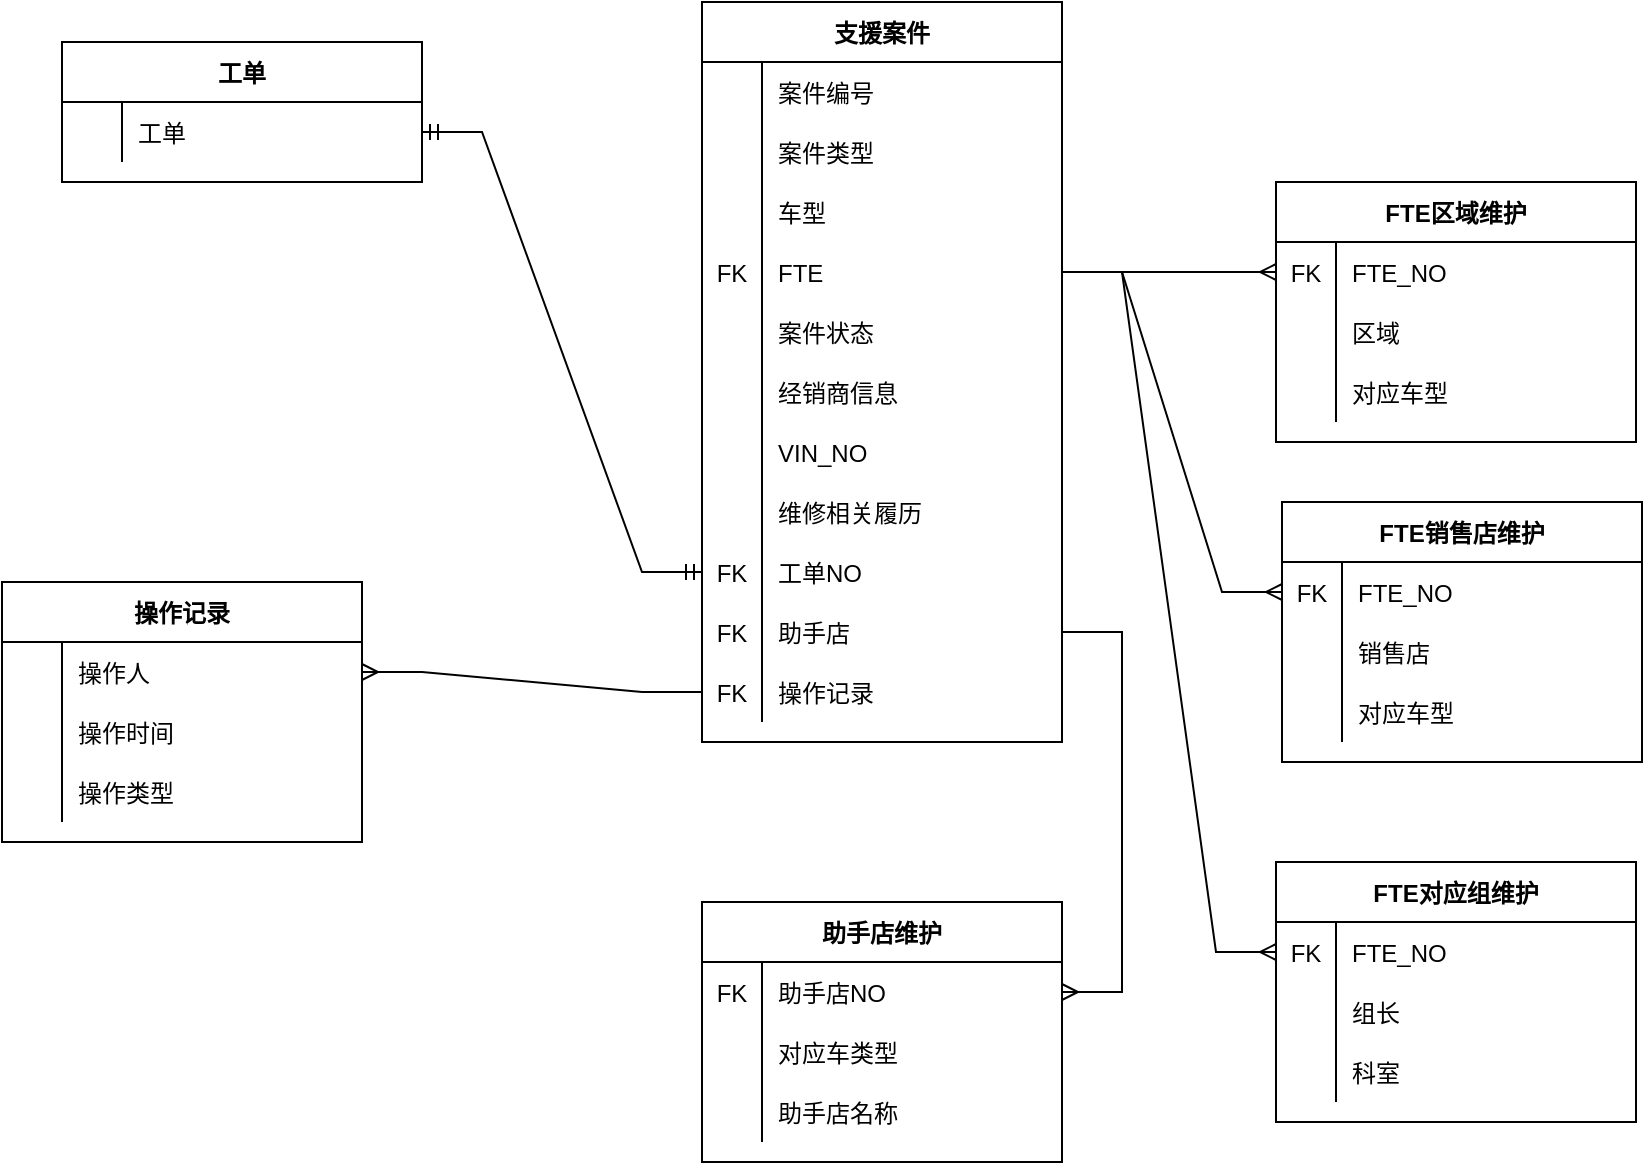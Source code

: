 <mxfile version="16.1.4" type="github" pages="8">
  <diagram id="_YCu5cpETtYEuYcNfKPj" name="支援案件聚合根">
    <mxGraphModel dx="1038" dy="579" grid="1" gridSize="10" guides="1" tooltips="1" connect="1" arrows="1" fold="1" page="1" pageScale="1" pageWidth="827" pageHeight="1169" math="0" shadow="0">
      <root>
        <mxCell id="h69FeDi5z-fGCZnSDAeQ-0" />
        <mxCell id="h69FeDi5z-fGCZnSDAeQ-1" parent="h69FeDi5z-fGCZnSDAeQ-0" />
        <mxCell id="QsDBA_Q1yLRrGe0NOac4-0" value="工单" style="shape=table;startSize=30;container=1;collapsible=1;childLayout=tableLayout;fixedRows=1;rowLines=0;fontStyle=1;align=center;resizeLast=1;" parent="h69FeDi5z-fGCZnSDAeQ-1" vertex="1">
          <mxGeometry x="40" y="110" width="180" height="70" as="geometry" />
        </mxCell>
        <mxCell id="QsDBA_Q1yLRrGe0NOac4-10" value="" style="shape=partialRectangle;collapsible=0;dropTarget=0;pointerEvents=0;fillColor=none;top=0;left=0;bottom=0;right=0;points=[[0,0.5],[1,0.5]];portConstraint=eastwest;" parent="QsDBA_Q1yLRrGe0NOac4-0" vertex="1">
          <mxGeometry y="30" width="180" height="30" as="geometry" />
        </mxCell>
        <mxCell id="QsDBA_Q1yLRrGe0NOac4-11" value="" style="shape=partialRectangle;connectable=0;fillColor=none;top=0;left=0;bottom=0;right=0;editable=1;overflow=hidden;" parent="QsDBA_Q1yLRrGe0NOac4-10" vertex="1">
          <mxGeometry width="30" height="30" as="geometry">
            <mxRectangle width="30" height="30" as="alternateBounds" />
          </mxGeometry>
        </mxCell>
        <mxCell id="QsDBA_Q1yLRrGe0NOac4-12" value="工单" style="shape=partialRectangle;connectable=0;fillColor=none;top=0;left=0;bottom=0;right=0;align=left;spacingLeft=6;overflow=hidden;" parent="QsDBA_Q1yLRrGe0NOac4-10" vertex="1">
          <mxGeometry x="30" width="150" height="30" as="geometry">
            <mxRectangle width="150" height="30" as="alternateBounds" />
          </mxGeometry>
        </mxCell>
        <mxCell id="QsDBA_Q1yLRrGe0NOac4-13" value="支援案件" style="shape=table;startSize=30;container=1;collapsible=1;childLayout=tableLayout;fixedRows=1;rowLines=0;fontStyle=1;align=center;resizeLast=1;" parent="h69FeDi5z-fGCZnSDAeQ-1" vertex="1">
          <mxGeometry x="360" y="90" width="180" height="370" as="geometry" />
        </mxCell>
        <mxCell id="QsDBA_Q1yLRrGe0NOac4-17" value="" style="shape=partialRectangle;collapsible=0;dropTarget=0;pointerEvents=0;fillColor=none;top=0;left=0;bottom=0;right=0;points=[[0,0.5],[1,0.5]];portConstraint=eastwest;" parent="QsDBA_Q1yLRrGe0NOac4-13" vertex="1">
          <mxGeometry y="30" width="180" height="30" as="geometry" />
        </mxCell>
        <mxCell id="QsDBA_Q1yLRrGe0NOac4-18" value="" style="shape=partialRectangle;connectable=0;fillColor=none;top=0;left=0;bottom=0;right=0;editable=1;overflow=hidden;" parent="QsDBA_Q1yLRrGe0NOac4-17" vertex="1">
          <mxGeometry width="30" height="30" as="geometry">
            <mxRectangle width="30" height="30" as="alternateBounds" />
          </mxGeometry>
        </mxCell>
        <mxCell id="QsDBA_Q1yLRrGe0NOac4-19" value="案件编号" style="shape=partialRectangle;connectable=0;fillColor=none;top=0;left=0;bottom=0;right=0;align=left;spacingLeft=6;overflow=hidden;" parent="QsDBA_Q1yLRrGe0NOac4-17" vertex="1">
          <mxGeometry x="30" width="150" height="30" as="geometry">
            <mxRectangle width="150" height="30" as="alternateBounds" />
          </mxGeometry>
        </mxCell>
        <mxCell id="QsDBA_Q1yLRrGe0NOac4-20" value="" style="shape=partialRectangle;collapsible=0;dropTarget=0;pointerEvents=0;fillColor=none;top=0;left=0;bottom=0;right=0;points=[[0,0.5],[1,0.5]];portConstraint=eastwest;" parent="QsDBA_Q1yLRrGe0NOac4-13" vertex="1">
          <mxGeometry y="60" width="180" height="30" as="geometry" />
        </mxCell>
        <mxCell id="QsDBA_Q1yLRrGe0NOac4-21" value="" style="shape=partialRectangle;connectable=0;fillColor=none;top=0;left=0;bottom=0;right=0;editable=1;overflow=hidden;" parent="QsDBA_Q1yLRrGe0NOac4-20" vertex="1">
          <mxGeometry width="30" height="30" as="geometry">
            <mxRectangle width="30" height="30" as="alternateBounds" />
          </mxGeometry>
        </mxCell>
        <mxCell id="QsDBA_Q1yLRrGe0NOac4-22" value="案件类型" style="shape=partialRectangle;connectable=0;fillColor=none;top=0;left=0;bottom=0;right=0;align=left;spacingLeft=6;overflow=hidden;" parent="QsDBA_Q1yLRrGe0NOac4-20" vertex="1">
          <mxGeometry x="30" width="150" height="30" as="geometry">
            <mxRectangle width="150" height="30" as="alternateBounds" />
          </mxGeometry>
        </mxCell>
        <mxCell id="QsDBA_Q1yLRrGe0NOac4-29" style="shape=partialRectangle;collapsible=0;dropTarget=0;pointerEvents=0;fillColor=none;top=0;left=0;bottom=0;right=0;points=[[0,0.5],[1,0.5]];portConstraint=eastwest;" parent="QsDBA_Q1yLRrGe0NOac4-13" vertex="1">
          <mxGeometry y="90" width="180" height="30" as="geometry" />
        </mxCell>
        <mxCell id="QsDBA_Q1yLRrGe0NOac4-30" style="shape=partialRectangle;connectable=0;fillColor=none;top=0;left=0;bottom=0;right=0;editable=1;overflow=hidden;" parent="QsDBA_Q1yLRrGe0NOac4-29" vertex="1">
          <mxGeometry width="30" height="30" as="geometry">
            <mxRectangle width="30" height="30" as="alternateBounds" />
          </mxGeometry>
        </mxCell>
        <mxCell id="QsDBA_Q1yLRrGe0NOac4-31" value="车型" style="shape=partialRectangle;connectable=0;fillColor=none;top=0;left=0;bottom=0;right=0;align=left;spacingLeft=6;overflow=hidden;" parent="QsDBA_Q1yLRrGe0NOac4-29" vertex="1">
          <mxGeometry x="30" width="150" height="30" as="geometry">
            <mxRectangle width="150" height="30" as="alternateBounds" />
          </mxGeometry>
        </mxCell>
        <mxCell id="QsDBA_Q1yLRrGe0NOac4-32" style="shape=partialRectangle;collapsible=0;dropTarget=0;pointerEvents=0;fillColor=none;top=0;left=0;bottom=0;right=0;points=[[0,0.5],[1,0.5]];portConstraint=eastwest;" parent="QsDBA_Q1yLRrGe0NOac4-13" vertex="1">
          <mxGeometry y="120" width="180" height="30" as="geometry" />
        </mxCell>
        <mxCell id="QsDBA_Q1yLRrGe0NOac4-33" value="FK" style="shape=partialRectangle;connectable=0;fillColor=none;top=0;left=0;bottom=0;right=0;editable=1;overflow=hidden;" parent="QsDBA_Q1yLRrGe0NOac4-32" vertex="1">
          <mxGeometry width="30" height="30" as="geometry">
            <mxRectangle width="30" height="30" as="alternateBounds" />
          </mxGeometry>
        </mxCell>
        <mxCell id="QsDBA_Q1yLRrGe0NOac4-34" value="FTE" style="shape=partialRectangle;connectable=0;fillColor=none;top=0;left=0;bottom=0;right=0;align=left;spacingLeft=6;overflow=hidden;" parent="QsDBA_Q1yLRrGe0NOac4-32" vertex="1">
          <mxGeometry x="30" width="150" height="30" as="geometry">
            <mxRectangle width="150" height="30" as="alternateBounds" />
          </mxGeometry>
        </mxCell>
        <mxCell id="QsDBA_Q1yLRrGe0NOac4-35" style="shape=partialRectangle;collapsible=0;dropTarget=0;pointerEvents=0;fillColor=none;top=0;left=0;bottom=0;right=0;points=[[0,0.5],[1,0.5]];portConstraint=eastwest;" parent="QsDBA_Q1yLRrGe0NOac4-13" vertex="1">
          <mxGeometry y="150" width="180" height="30" as="geometry" />
        </mxCell>
        <mxCell id="QsDBA_Q1yLRrGe0NOac4-36" style="shape=partialRectangle;connectable=0;fillColor=none;top=0;left=0;bottom=0;right=0;editable=1;overflow=hidden;" parent="QsDBA_Q1yLRrGe0NOac4-35" vertex="1">
          <mxGeometry width="30" height="30" as="geometry">
            <mxRectangle width="30" height="30" as="alternateBounds" />
          </mxGeometry>
        </mxCell>
        <mxCell id="QsDBA_Q1yLRrGe0NOac4-37" value="案件状态" style="shape=partialRectangle;connectable=0;fillColor=none;top=0;left=0;bottom=0;right=0;align=left;spacingLeft=6;overflow=hidden;" parent="QsDBA_Q1yLRrGe0NOac4-35" vertex="1">
          <mxGeometry x="30" width="150" height="30" as="geometry">
            <mxRectangle width="150" height="30" as="alternateBounds" />
          </mxGeometry>
        </mxCell>
        <mxCell id="QsDBA_Q1yLRrGe0NOac4-38" style="shape=partialRectangle;collapsible=0;dropTarget=0;pointerEvents=0;fillColor=none;top=0;left=0;bottom=0;right=0;points=[[0,0.5],[1,0.5]];portConstraint=eastwest;" parent="QsDBA_Q1yLRrGe0NOac4-13" vertex="1">
          <mxGeometry y="180" width="180" height="30" as="geometry" />
        </mxCell>
        <mxCell id="QsDBA_Q1yLRrGe0NOac4-39" style="shape=partialRectangle;connectable=0;fillColor=none;top=0;left=0;bottom=0;right=0;editable=1;overflow=hidden;" parent="QsDBA_Q1yLRrGe0NOac4-38" vertex="1">
          <mxGeometry width="30" height="30" as="geometry">
            <mxRectangle width="30" height="30" as="alternateBounds" />
          </mxGeometry>
        </mxCell>
        <mxCell id="QsDBA_Q1yLRrGe0NOac4-40" value="经销商信息" style="shape=partialRectangle;connectable=0;fillColor=none;top=0;left=0;bottom=0;right=0;align=left;spacingLeft=6;overflow=hidden;" parent="QsDBA_Q1yLRrGe0NOac4-38" vertex="1">
          <mxGeometry x="30" width="150" height="30" as="geometry">
            <mxRectangle width="150" height="30" as="alternateBounds" />
          </mxGeometry>
        </mxCell>
        <mxCell id="QsDBA_Q1yLRrGe0NOac4-41" style="shape=partialRectangle;collapsible=0;dropTarget=0;pointerEvents=0;fillColor=none;top=0;left=0;bottom=0;right=0;points=[[0,0.5],[1,0.5]];portConstraint=eastwest;" parent="QsDBA_Q1yLRrGe0NOac4-13" vertex="1">
          <mxGeometry y="210" width="180" height="30" as="geometry" />
        </mxCell>
        <mxCell id="QsDBA_Q1yLRrGe0NOac4-42" style="shape=partialRectangle;connectable=0;fillColor=none;top=0;left=0;bottom=0;right=0;editable=1;overflow=hidden;" parent="QsDBA_Q1yLRrGe0NOac4-41" vertex="1">
          <mxGeometry width="30" height="30" as="geometry">
            <mxRectangle width="30" height="30" as="alternateBounds" />
          </mxGeometry>
        </mxCell>
        <mxCell id="QsDBA_Q1yLRrGe0NOac4-43" value="VIN_NO" style="shape=partialRectangle;connectable=0;fillColor=none;top=0;left=0;bottom=0;right=0;align=left;spacingLeft=6;overflow=hidden;" parent="QsDBA_Q1yLRrGe0NOac4-41" vertex="1">
          <mxGeometry x="30" width="150" height="30" as="geometry">
            <mxRectangle width="150" height="30" as="alternateBounds" />
          </mxGeometry>
        </mxCell>
        <mxCell id="QsDBA_Q1yLRrGe0NOac4-44" style="shape=partialRectangle;collapsible=0;dropTarget=0;pointerEvents=0;fillColor=none;top=0;left=0;bottom=0;right=0;points=[[0,0.5],[1,0.5]];portConstraint=eastwest;" parent="QsDBA_Q1yLRrGe0NOac4-13" vertex="1">
          <mxGeometry y="240" width="180" height="30" as="geometry" />
        </mxCell>
        <mxCell id="QsDBA_Q1yLRrGe0NOac4-45" style="shape=partialRectangle;connectable=0;fillColor=none;top=0;left=0;bottom=0;right=0;editable=1;overflow=hidden;" parent="QsDBA_Q1yLRrGe0NOac4-44" vertex="1">
          <mxGeometry width="30" height="30" as="geometry">
            <mxRectangle width="30" height="30" as="alternateBounds" />
          </mxGeometry>
        </mxCell>
        <mxCell id="QsDBA_Q1yLRrGe0NOac4-46" value="维修相关履历" style="shape=partialRectangle;connectable=0;fillColor=none;top=0;left=0;bottom=0;right=0;align=left;spacingLeft=6;overflow=hidden;" parent="QsDBA_Q1yLRrGe0NOac4-44" vertex="1">
          <mxGeometry x="30" width="150" height="30" as="geometry">
            <mxRectangle width="150" height="30" as="alternateBounds" />
          </mxGeometry>
        </mxCell>
        <mxCell id="QsDBA_Q1yLRrGe0NOac4-47" style="shape=partialRectangle;collapsible=0;dropTarget=0;pointerEvents=0;fillColor=none;top=0;left=0;bottom=0;right=0;points=[[0,0.5],[1,0.5]];portConstraint=eastwest;" parent="QsDBA_Q1yLRrGe0NOac4-13" vertex="1">
          <mxGeometry y="270" width="180" height="30" as="geometry" />
        </mxCell>
        <mxCell id="QsDBA_Q1yLRrGe0NOac4-48" value="FK" style="shape=partialRectangle;connectable=0;fillColor=none;top=0;left=0;bottom=0;right=0;editable=1;overflow=hidden;" parent="QsDBA_Q1yLRrGe0NOac4-47" vertex="1">
          <mxGeometry width="30" height="30" as="geometry">
            <mxRectangle width="30" height="30" as="alternateBounds" />
          </mxGeometry>
        </mxCell>
        <mxCell id="QsDBA_Q1yLRrGe0NOac4-49" value="工单NO" style="shape=partialRectangle;connectable=0;fillColor=none;top=0;left=0;bottom=0;right=0;align=left;spacingLeft=6;overflow=hidden;" parent="QsDBA_Q1yLRrGe0NOac4-47" vertex="1">
          <mxGeometry x="30" width="150" height="30" as="geometry">
            <mxRectangle width="150" height="30" as="alternateBounds" />
          </mxGeometry>
        </mxCell>
        <mxCell id="QsDBA_Q1yLRrGe0NOac4-50" style="shape=partialRectangle;collapsible=0;dropTarget=0;pointerEvents=0;fillColor=none;top=0;left=0;bottom=0;right=0;points=[[0,0.5],[1,0.5]];portConstraint=eastwest;" parent="QsDBA_Q1yLRrGe0NOac4-13" vertex="1">
          <mxGeometry y="300" width="180" height="30" as="geometry" />
        </mxCell>
        <mxCell id="QsDBA_Q1yLRrGe0NOac4-51" value="FK" style="shape=partialRectangle;connectable=0;fillColor=none;top=0;left=0;bottom=0;right=0;editable=1;overflow=hidden;" parent="QsDBA_Q1yLRrGe0NOac4-50" vertex="1">
          <mxGeometry width="30" height="30" as="geometry">
            <mxRectangle width="30" height="30" as="alternateBounds" />
          </mxGeometry>
        </mxCell>
        <mxCell id="QsDBA_Q1yLRrGe0NOac4-52" value="助手店" style="shape=partialRectangle;connectable=0;fillColor=none;top=0;left=0;bottom=0;right=0;align=left;spacingLeft=6;overflow=hidden;" parent="QsDBA_Q1yLRrGe0NOac4-50" vertex="1">
          <mxGeometry x="30" width="150" height="30" as="geometry">
            <mxRectangle width="150" height="30" as="alternateBounds" />
          </mxGeometry>
        </mxCell>
        <mxCell id="QsDBA_Q1yLRrGe0NOac4-64" style="shape=partialRectangle;collapsible=0;dropTarget=0;pointerEvents=0;fillColor=none;top=0;left=0;bottom=0;right=0;points=[[0,0.5],[1,0.5]];portConstraint=eastwest;" parent="QsDBA_Q1yLRrGe0NOac4-13" vertex="1">
          <mxGeometry y="330" width="180" height="30" as="geometry" />
        </mxCell>
        <mxCell id="QsDBA_Q1yLRrGe0NOac4-65" value="FK" style="shape=partialRectangle;connectable=0;fillColor=none;top=0;left=0;bottom=0;right=0;editable=1;overflow=hidden;" parent="QsDBA_Q1yLRrGe0NOac4-64" vertex="1">
          <mxGeometry width="30" height="30" as="geometry">
            <mxRectangle width="30" height="30" as="alternateBounds" />
          </mxGeometry>
        </mxCell>
        <mxCell id="QsDBA_Q1yLRrGe0NOac4-66" value="操作记录" style="shape=partialRectangle;connectable=0;fillColor=none;top=0;left=0;bottom=0;right=0;align=left;spacingLeft=6;overflow=hidden;" parent="QsDBA_Q1yLRrGe0NOac4-64" vertex="1">
          <mxGeometry x="30" width="150" height="30" as="geometry">
            <mxRectangle width="150" height="30" as="alternateBounds" />
          </mxGeometry>
        </mxCell>
        <mxCell id="QsDBA_Q1yLRrGe0NOac4-62" value="" style="edgeStyle=entityRelationEdgeStyle;fontSize=12;html=1;endArrow=ERmandOne;startArrow=ERmandOne;rounded=0;entryX=0;entryY=0.5;entryDx=0;entryDy=0;" parent="h69FeDi5z-fGCZnSDAeQ-1" source="QsDBA_Q1yLRrGe0NOac4-10" target="QsDBA_Q1yLRrGe0NOac4-47" edge="1">
          <mxGeometry width="100" height="100" relative="1" as="geometry">
            <mxPoint x="240" y="540" as="sourcePoint" />
            <mxPoint x="340" y="440" as="targetPoint" />
          </mxGeometry>
        </mxCell>
        <mxCell id="QsDBA_Q1yLRrGe0NOac4-67" value="操作记录" style="shape=table;startSize=30;container=1;collapsible=1;childLayout=tableLayout;fixedRows=1;rowLines=0;fontStyle=1;align=center;resizeLast=1;" parent="h69FeDi5z-fGCZnSDAeQ-1" vertex="1">
          <mxGeometry x="10" y="380" width="180" height="130" as="geometry" />
        </mxCell>
        <mxCell id="QsDBA_Q1yLRrGe0NOac4-71" value="" style="shape=partialRectangle;collapsible=0;dropTarget=0;pointerEvents=0;fillColor=none;top=0;left=0;bottom=0;right=0;points=[[0,0.5],[1,0.5]];portConstraint=eastwest;" parent="QsDBA_Q1yLRrGe0NOac4-67" vertex="1">
          <mxGeometry y="30" width="180" height="30" as="geometry" />
        </mxCell>
        <mxCell id="QsDBA_Q1yLRrGe0NOac4-72" value="" style="shape=partialRectangle;connectable=0;fillColor=none;top=0;left=0;bottom=0;right=0;editable=1;overflow=hidden;" parent="QsDBA_Q1yLRrGe0NOac4-71" vertex="1">
          <mxGeometry width="30" height="30" as="geometry">
            <mxRectangle width="30" height="30" as="alternateBounds" />
          </mxGeometry>
        </mxCell>
        <mxCell id="QsDBA_Q1yLRrGe0NOac4-73" value="操作人    " style="shape=partialRectangle;connectable=0;fillColor=none;top=0;left=0;bottom=0;right=0;align=left;spacingLeft=6;overflow=hidden;" parent="QsDBA_Q1yLRrGe0NOac4-71" vertex="1">
          <mxGeometry x="30" width="150" height="30" as="geometry">
            <mxRectangle width="150" height="30" as="alternateBounds" />
          </mxGeometry>
        </mxCell>
        <mxCell id="QsDBA_Q1yLRrGe0NOac4-74" value="" style="shape=partialRectangle;collapsible=0;dropTarget=0;pointerEvents=0;fillColor=none;top=0;left=0;bottom=0;right=0;points=[[0,0.5],[1,0.5]];portConstraint=eastwest;" parent="QsDBA_Q1yLRrGe0NOac4-67" vertex="1">
          <mxGeometry y="60" width="180" height="30" as="geometry" />
        </mxCell>
        <mxCell id="QsDBA_Q1yLRrGe0NOac4-75" value="" style="shape=partialRectangle;connectable=0;fillColor=none;top=0;left=0;bottom=0;right=0;editable=1;overflow=hidden;" parent="QsDBA_Q1yLRrGe0NOac4-74" vertex="1">
          <mxGeometry width="30" height="30" as="geometry">
            <mxRectangle width="30" height="30" as="alternateBounds" />
          </mxGeometry>
        </mxCell>
        <mxCell id="QsDBA_Q1yLRrGe0NOac4-76" value="操作时间" style="shape=partialRectangle;connectable=0;fillColor=none;top=0;left=0;bottom=0;right=0;align=left;spacingLeft=6;overflow=hidden;" parent="QsDBA_Q1yLRrGe0NOac4-74" vertex="1">
          <mxGeometry x="30" width="150" height="30" as="geometry">
            <mxRectangle width="150" height="30" as="alternateBounds" />
          </mxGeometry>
        </mxCell>
        <mxCell id="QsDBA_Q1yLRrGe0NOac4-77" value="" style="shape=partialRectangle;collapsible=0;dropTarget=0;pointerEvents=0;fillColor=none;top=0;left=0;bottom=0;right=0;points=[[0,0.5],[1,0.5]];portConstraint=eastwest;" parent="QsDBA_Q1yLRrGe0NOac4-67" vertex="1">
          <mxGeometry y="90" width="180" height="30" as="geometry" />
        </mxCell>
        <mxCell id="QsDBA_Q1yLRrGe0NOac4-78" value="" style="shape=partialRectangle;connectable=0;fillColor=none;top=0;left=0;bottom=0;right=0;editable=1;overflow=hidden;" parent="QsDBA_Q1yLRrGe0NOac4-77" vertex="1">
          <mxGeometry width="30" height="30" as="geometry">
            <mxRectangle width="30" height="30" as="alternateBounds" />
          </mxGeometry>
        </mxCell>
        <mxCell id="QsDBA_Q1yLRrGe0NOac4-79" value="操作类型" style="shape=partialRectangle;connectable=0;fillColor=none;top=0;left=0;bottom=0;right=0;align=left;spacingLeft=6;overflow=hidden;" parent="QsDBA_Q1yLRrGe0NOac4-77" vertex="1">
          <mxGeometry x="30" width="150" height="30" as="geometry">
            <mxRectangle width="150" height="30" as="alternateBounds" />
          </mxGeometry>
        </mxCell>
        <mxCell id="QsDBA_Q1yLRrGe0NOac4-80" value="" style="edgeStyle=entityRelationEdgeStyle;fontSize=12;html=1;endArrow=ERmany;rounded=0;exitX=0;exitY=0.5;exitDx=0;exitDy=0;entryX=1;entryY=0.5;entryDx=0;entryDy=0;" parent="h69FeDi5z-fGCZnSDAeQ-1" source="QsDBA_Q1yLRrGe0NOac4-64" target="QsDBA_Q1yLRrGe0NOac4-71" edge="1">
          <mxGeometry width="100" height="100" relative="1" as="geometry">
            <mxPoint x="220" y="410" as="sourcePoint" />
            <mxPoint x="320" y="310" as="targetPoint" />
          </mxGeometry>
        </mxCell>
        <mxCell id="QsDBA_Q1yLRrGe0NOac4-94" value="FTE区域维护" style="shape=table;startSize=30;container=1;collapsible=1;childLayout=tableLayout;fixedRows=1;rowLines=0;fontStyle=1;align=center;resizeLast=1;" parent="h69FeDi5z-fGCZnSDAeQ-1" vertex="1">
          <mxGeometry x="647" y="180" width="180" height="130" as="geometry" />
        </mxCell>
        <mxCell id="QsDBA_Q1yLRrGe0NOac4-98" value="" style="shape=partialRectangle;collapsible=0;dropTarget=0;pointerEvents=0;fillColor=none;top=0;left=0;bottom=0;right=0;points=[[0,0.5],[1,0.5]];portConstraint=eastwest;" parent="QsDBA_Q1yLRrGe0NOac4-94" vertex="1">
          <mxGeometry y="30" width="180" height="30" as="geometry" />
        </mxCell>
        <mxCell id="QsDBA_Q1yLRrGe0NOac4-99" value="FK" style="shape=partialRectangle;connectable=0;fillColor=none;top=0;left=0;bottom=0;right=0;editable=1;overflow=hidden;" parent="QsDBA_Q1yLRrGe0NOac4-98" vertex="1">
          <mxGeometry width="30" height="30" as="geometry">
            <mxRectangle width="30" height="30" as="alternateBounds" />
          </mxGeometry>
        </mxCell>
        <mxCell id="QsDBA_Q1yLRrGe0NOac4-100" value="FTE_NO   " style="shape=partialRectangle;connectable=0;fillColor=none;top=0;left=0;bottom=0;right=0;align=left;spacingLeft=6;overflow=hidden;" parent="QsDBA_Q1yLRrGe0NOac4-98" vertex="1">
          <mxGeometry x="30" width="150" height="30" as="geometry">
            <mxRectangle width="150" height="30" as="alternateBounds" />
          </mxGeometry>
        </mxCell>
        <mxCell id="QsDBA_Q1yLRrGe0NOac4-101" value="" style="shape=partialRectangle;collapsible=0;dropTarget=0;pointerEvents=0;fillColor=none;top=0;left=0;bottom=0;right=0;points=[[0,0.5],[1,0.5]];portConstraint=eastwest;" parent="QsDBA_Q1yLRrGe0NOac4-94" vertex="1">
          <mxGeometry y="60" width="180" height="30" as="geometry" />
        </mxCell>
        <mxCell id="QsDBA_Q1yLRrGe0NOac4-102" value="" style="shape=partialRectangle;connectable=0;fillColor=none;top=0;left=0;bottom=0;right=0;editable=1;overflow=hidden;" parent="QsDBA_Q1yLRrGe0NOac4-101" vertex="1">
          <mxGeometry width="30" height="30" as="geometry">
            <mxRectangle width="30" height="30" as="alternateBounds" />
          </mxGeometry>
        </mxCell>
        <mxCell id="QsDBA_Q1yLRrGe0NOac4-103" value="区域" style="shape=partialRectangle;connectable=0;fillColor=none;top=0;left=0;bottom=0;right=0;align=left;spacingLeft=6;overflow=hidden;" parent="QsDBA_Q1yLRrGe0NOac4-101" vertex="1">
          <mxGeometry x="30" width="150" height="30" as="geometry">
            <mxRectangle width="150" height="30" as="alternateBounds" />
          </mxGeometry>
        </mxCell>
        <mxCell id="QsDBA_Q1yLRrGe0NOac4-104" value="" style="shape=partialRectangle;collapsible=0;dropTarget=0;pointerEvents=0;fillColor=none;top=0;left=0;bottom=0;right=0;points=[[0,0.5],[1,0.5]];portConstraint=eastwest;" parent="QsDBA_Q1yLRrGe0NOac4-94" vertex="1">
          <mxGeometry y="90" width="180" height="30" as="geometry" />
        </mxCell>
        <mxCell id="QsDBA_Q1yLRrGe0NOac4-105" value="" style="shape=partialRectangle;connectable=0;fillColor=none;top=0;left=0;bottom=0;right=0;editable=1;overflow=hidden;" parent="QsDBA_Q1yLRrGe0NOac4-104" vertex="1">
          <mxGeometry width="30" height="30" as="geometry">
            <mxRectangle width="30" height="30" as="alternateBounds" />
          </mxGeometry>
        </mxCell>
        <mxCell id="QsDBA_Q1yLRrGe0NOac4-106" value="对应车型" style="shape=partialRectangle;connectable=0;fillColor=none;top=0;left=0;bottom=0;right=0;align=left;spacingLeft=6;overflow=hidden;" parent="QsDBA_Q1yLRrGe0NOac4-104" vertex="1">
          <mxGeometry x="30" width="150" height="30" as="geometry">
            <mxRectangle width="150" height="30" as="alternateBounds" />
          </mxGeometry>
        </mxCell>
        <mxCell id="QsDBA_Q1yLRrGe0NOac4-125" value="FTE销售店维护" style="shape=table;startSize=30;container=1;collapsible=1;childLayout=tableLayout;fixedRows=1;rowLines=0;fontStyle=1;align=center;resizeLast=1;" parent="h69FeDi5z-fGCZnSDAeQ-1" vertex="1">
          <mxGeometry x="650" y="340" width="180" height="130" as="geometry" />
        </mxCell>
        <mxCell id="QsDBA_Q1yLRrGe0NOac4-126" value="" style="shape=partialRectangle;collapsible=0;dropTarget=0;pointerEvents=0;fillColor=none;top=0;left=0;bottom=0;right=0;points=[[0,0.5],[1,0.5]];portConstraint=eastwest;" parent="QsDBA_Q1yLRrGe0NOac4-125" vertex="1">
          <mxGeometry y="30" width="180" height="30" as="geometry" />
        </mxCell>
        <mxCell id="QsDBA_Q1yLRrGe0NOac4-127" value="FK" style="shape=partialRectangle;connectable=0;fillColor=none;top=0;left=0;bottom=0;right=0;editable=1;overflow=hidden;" parent="QsDBA_Q1yLRrGe0NOac4-126" vertex="1">
          <mxGeometry width="30" height="30" as="geometry">
            <mxRectangle width="30" height="30" as="alternateBounds" />
          </mxGeometry>
        </mxCell>
        <mxCell id="QsDBA_Q1yLRrGe0NOac4-128" value="FTE_NO   " style="shape=partialRectangle;connectable=0;fillColor=none;top=0;left=0;bottom=0;right=0;align=left;spacingLeft=6;overflow=hidden;" parent="QsDBA_Q1yLRrGe0NOac4-126" vertex="1">
          <mxGeometry x="30" width="150" height="30" as="geometry">
            <mxRectangle width="150" height="30" as="alternateBounds" />
          </mxGeometry>
        </mxCell>
        <mxCell id="QsDBA_Q1yLRrGe0NOac4-129" value="" style="shape=partialRectangle;collapsible=0;dropTarget=0;pointerEvents=0;fillColor=none;top=0;left=0;bottom=0;right=0;points=[[0,0.5],[1,0.5]];portConstraint=eastwest;" parent="QsDBA_Q1yLRrGe0NOac4-125" vertex="1">
          <mxGeometry y="60" width="180" height="30" as="geometry" />
        </mxCell>
        <mxCell id="QsDBA_Q1yLRrGe0NOac4-130" value="" style="shape=partialRectangle;connectable=0;fillColor=none;top=0;left=0;bottom=0;right=0;editable=1;overflow=hidden;" parent="QsDBA_Q1yLRrGe0NOac4-129" vertex="1">
          <mxGeometry width="30" height="30" as="geometry">
            <mxRectangle width="30" height="30" as="alternateBounds" />
          </mxGeometry>
        </mxCell>
        <mxCell id="QsDBA_Q1yLRrGe0NOac4-131" value="销售店" style="shape=partialRectangle;connectable=0;fillColor=none;top=0;left=0;bottom=0;right=0;align=left;spacingLeft=6;overflow=hidden;" parent="QsDBA_Q1yLRrGe0NOac4-129" vertex="1">
          <mxGeometry x="30" width="150" height="30" as="geometry">
            <mxRectangle width="150" height="30" as="alternateBounds" />
          </mxGeometry>
        </mxCell>
        <mxCell id="QsDBA_Q1yLRrGe0NOac4-132" value="" style="shape=partialRectangle;collapsible=0;dropTarget=0;pointerEvents=0;fillColor=none;top=0;left=0;bottom=0;right=0;points=[[0,0.5],[1,0.5]];portConstraint=eastwest;" parent="QsDBA_Q1yLRrGe0NOac4-125" vertex="1">
          <mxGeometry y="90" width="180" height="30" as="geometry" />
        </mxCell>
        <mxCell id="QsDBA_Q1yLRrGe0NOac4-133" value="" style="shape=partialRectangle;connectable=0;fillColor=none;top=0;left=0;bottom=0;right=0;editable=1;overflow=hidden;" parent="QsDBA_Q1yLRrGe0NOac4-132" vertex="1">
          <mxGeometry width="30" height="30" as="geometry">
            <mxRectangle width="30" height="30" as="alternateBounds" />
          </mxGeometry>
        </mxCell>
        <mxCell id="QsDBA_Q1yLRrGe0NOac4-134" value="对应车型" style="shape=partialRectangle;connectable=0;fillColor=none;top=0;left=0;bottom=0;right=0;align=left;spacingLeft=6;overflow=hidden;" parent="QsDBA_Q1yLRrGe0NOac4-132" vertex="1">
          <mxGeometry x="30" width="150" height="30" as="geometry">
            <mxRectangle width="150" height="30" as="alternateBounds" />
          </mxGeometry>
        </mxCell>
        <mxCell id="QsDBA_Q1yLRrGe0NOac4-135" value="FTE对应组维护" style="shape=table;startSize=30;container=1;collapsible=1;childLayout=tableLayout;fixedRows=1;rowLines=0;fontStyle=1;align=center;resizeLast=1;" parent="h69FeDi5z-fGCZnSDAeQ-1" vertex="1">
          <mxGeometry x="647" y="520" width="180" height="130" as="geometry" />
        </mxCell>
        <mxCell id="QsDBA_Q1yLRrGe0NOac4-136" value="" style="shape=partialRectangle;collapsible=0;dropTarget=0;pointerEvents=0;fillColor=none;top=0;left=0;bottom=0;right=0;points=[[0,0.5],[1,0.5]];portConstraint=eastwest;" parent="QsDBA_Q1yLRrGe0NOac4-135" vertex="1">
          <mxGeometry y="30" width="180" height="30" as="geometry" />
        </mxCell>
        <mxCell id="QsDBA_Q1yLRrGe0NOac4-137" value="FK" style="shape=partialRectangle;connectable=0;fillColor=none;top=0;left=0;bottom=0;right=0;editable=1;overflow=hidden;" parent="QsDBA_Q1yLRrGe0NOac4-136" vertex="1">
          <mxGeometry width="30" height="30" as="geometry">
            <mxRectangle width="30" height="30" as="alternateBounds" />
          </mxGeometry>
        </mxCell>
        <mxCell id="QsDBA_Q1yLRrGe0NOac4-138" value="FTE_NO   " style="shape=partialRectangle;connectable=0;fillColor=none;top=0;left=0;bottom=0;right=0;align=left;spacingLeft=6;overflow=hidden;" parent="QsDBA_Q1yLRrGe0NOac4-136" vertex="1">
          <mxGeometry x="30" width="150" height="30" as="geometry">
            <mxRectangle width="150" height="30" as="alternateBounds" />
          </mxGeometry>
        </mxCell>
        <mxCell id="QsDBA_Q1yLRrGe0NOac4-139" value="" style="shape=partialRectangle;collapsible=0;dropTarget=0;pointerEvents=0;fillColor=none;top=0;left=0;bottom=0;right=0;points=[[0,0.5],[1,0.5]];portConstraint=eastwest;" parent="QsDBA_Q1yLRrGe0NOac4-135" vertex="1">
          <mxGeometry y="60" width="180" height="30" as="geometry" />
        </mxCell>
        <mxCell id="QsDBA_Q1yLRrGe0NOac4-140" value="" style="shape=partialRectangle;connectable=0;fillColor=none;top=0;left=0;bottom=0;right=0;editable=1;overflow=hidden;" parent="QsDBA_Q1yLRrGe0NOac4-139" vertex="1">
          <mxGeometry width="30" height="30" as="geometry">
            <mxRectangle width="30" height="30" as="alternateBounds" />
          </mxGeometry>
        </mxCell>
        <mxCell id="QsDBA_Q1yLRrGe0NOac4-141" value="组长" style="shape=partialRectangle;connectable=0;fillColor=none;top=0;left=0;bottom=0;right=0;align=left;spacingLeft=6;overflow=hidden;" parent="QsDBA_Q1yLRrGe0NOac4-139" vertex="1">
          <mxGeometry x="30" width="150" height="30" as="geometry">
            <mxRectangle width="150" height="30" as="alternateBounds" />
          </mxGeometry>
        </mxCell>
        <mxCell id="QsDBA_Q1yLRrGe0NOac4-142" value="" style="shape=partialRectangle;collapsible=0;dropTarget=0;pointerEvents=0;fillColor=none;top=0;left=0;bottom=0;right=0;points=[[0,0.5],[1,0.5]];portConstraint=eastwest;" parent="QsDBA_Q1yLRrGe0NOac4-135" vertex="1">
          <mxGeometry y="90" width="180" height="30" as="geometry" />
        </mxCell>
        <mxCell id="QsDBA_Q1yLRrGe0NOac4-143" value="" style="shape=partialRectangle;connectable=0;fillColor=none;top=0;left=0;bottom=0;right=0;editable=1;overflow=hidden;" parent="QsDBA_Q1yLRrGe0NOac4-142" vertex="1">
          <mxGeometry width="30" height="30" as="geometry">
            <mxRectangle width="30" height="30" as="alternateBounds" />
          </mxGeometry>
        </mxCell>
        <mxCell id="QsDBA_Q1yLRrGe0NOac4-144" value="科室" style="shape=partialRectangle;connectable=0;fillColor=none;top=0;left=0;bottom=0;right=0;align=left;spacingLeft=6;overflow=hidden;" parent="QsDBA_Q1yLRrGe0NOac4-142" vertex="1">
          <mxGeometry x="30" width="150" height="30" as="geometry">
            <mxRectangle width="150" height="30" as="alternateBounds" />
          </mxGeometry>
        </mxCell>
        <mxCell id="QsDBA_Q1yLRrGe0NOac4-145" value="" style="edgeStyle=entityRelationEdgeStyle;fontSize=12;html=1;endArrow=ERmany;rounded=0;exitX=1;exitY=0.5;exitDx=0;exitDy=0;entryX=0;entryY=0.5;entryDx=0;entryDy=0;" parent="h69FeDi5z-fGCZnSDAeQ-1" source="QsDBA_Q1yLRrGe0NOac4-32" target="QsDBA_Q1yLRrGe0NOac4-136" edge="1">
          <mxGeometry width="100" height="100" relative="1" as="geometry">
            <mxPoint x="360" y="530" as="sourcePoint" />
            <mxPoint x="460" y="430" as="targetPoint" />
          </mxGeometry>
        </mxCell>
        <mxCell id="QsDBA_Q1yLRrGe0NOac4-146" value="" style="edgeStyle=entityRelationEdgeStyle;fontSize=12;html=1;endArrow=ERmany;rounded=0;exitX=1;exitY=0.5;exitDx=0;exitDy=0;entryX=0;entryY=0.5;entryDx=0;entryDy=0;" parent="h69FeDi5z-fGCZnSDAeQ-1" source="QsDBA_Q1yLRrGe0NOac4-32" target="QsDBA_Q1yLRrGe0NOac4-126" edge="1">
          <mxGeometry width="100" height="100" relative="1" as="geometry">
            <mxPoint x="550" y="235" as="sourcePoint" />
            <mxPoint x="640" y="675" as="targetPoint" />
          </mxGeometry>
        </mxCell>
        <mxCell id="QsDBA_Q1yLRrGe0NOac4-148" value="" style="edgeStyle=entityRelationEdgeStyle;fontSize=12;html=1;endArrow=ERmany;rounded=0;entryX=0;entryY=0.5;entryDx=0;entryDy=0;" parent="h69FeDi5z-fGCZnSDAeQ-1" target="QsDBA_Q1yLRrGe0NOac4-98" edge="1">
          <mxGeometry width="100" height="100" relative="1" as="geometry">
            <mxPoint x="540" y="225" as="sourcePoint" />
            <mxPoint x="640" y="510" as="targetPoint" />
          </mxGeometry>
        </mxCell>
        <mxCell id="QsDBA_Q1yLRrGe0NOac4-149" value="助手店维护" style="shape=table;startSize=30;container=1;collapsible=1;childLayout=tableLayout;fixedRows=1;rowLines=0;fontStyle=1;align=center;resizeLast=1;" parent="h69FeDi5z-fGCZnSDAeQ-1" vertex="1">
          <mxGeometry x="360" y="540" width="180" height="130" as="geometry" />
        </mxCell>
        <mxCell id="QsDBA_Q1yLRrGe0NOac4-150" value="" style="shape=partialRectangle;collapsible=0;dropTarget=0;pointerEvents=0;fillColor=none;top=0;left=0;bottom=0;right=0;points=[[0,0.5],[1,0.5]];portConstraint=eastwest;" parent="QsDBA_Q1yLRrGe0NOac4-149" vertex="1">
          <mxGeometry y="30" width="180" height="30" as="geometry" />
        </mxCell>
        <mxCell id="QsDBA_Q1yLRrGe0NOac4-151" value="FK" style="shape=partialRectangle;connectable=0;fillColor=none;top=0;left=0;bottom=0;right=0;editable=1;overflow=hidden;" parent="QsDBA_Q1yLRrGe0NOac4-150" vertex="1">
          <mxGeometry width="30" height="30" as="geometry">
            <mxRectangle width="30" height="30" as="alternateBounds" />
          </mxGeometry>
        </mxCell>
        <mxCell id="QsDBA_Q1yLRrGe0NOac4-152" value="助手店NO" style="shape=partialRectangle;connectable=0;fillColor=none;top=0;left=0;bottom=0;right=0;align=left;spacingLeft=6;overflow=hidden;" parent="QsDBA_Q1yLRrGe0NOac4-150" vertex="1">
          <mxGeometry x="30" width="150" height="30" as="geometry">
            <mxRectangle width="150" height="30" as="alternateBounds" />
          </mxGeometry>
        </mxCell>
        <mxCell id="QsDBA_Q1yLRrGe0NOac4-153" value="" style="shape=partialRectangle;collapsible=0;dropTarget=0;pointerEvents=0;fillColor=none;top=0;left=0;bottom=0;right=0;points=[[0,0.5],[1,0.5]];portConstraint=eastwest;" parent="QsDBA_Q1yLRrGe0NOac4-149" vertex="1">
          <mxGeometry y="60" width="180" height="30" as="geometry" />
        </mxCell>
        <mxCell id="QsDBA_Q1yLRrGe0NOac4-154" value="&#xa;&#xa;&lt;span style=&quot;color: rgba(0, 0, 0, 0.847); font-size: 14px; font-style: normal; letter-spacing: normal; text-align: left; text-indent: 0px; text-transform: none; word-spacing: 0px; display: inline; float: none;&quot;&gt;对应车类型&lt;/span&gt;&#xa;&#xa;" style="shape=partialRectangle;connectable=0;fillColor=none;top=0;left=0;bottom=0;right=0;editable=1;overflow=hidden;" parent="QsDBA_Q1yLRrGe0NOac4-153" vertex="1">
          <mxGeometry width="30" height="30" as="geometry">
            <mxRectangle width="30" height="30" as="alternateBounds" />
          </mxGeometry>
        </mxCell>
        <mxCell id="QsDBA_Q1yLRrGe0NOac4-155" value="对应车类型" style="shape=partialRectangle;connectable=0;fillColor=none;top=0;left=0;bottom=0;right=0;align=left;spacingLeft=6;overflow=hidden;" parent="QsDBA_Q1yLRrGe0NOac4-153" vertex="1">
          <mxGeometry x="30" width="150" height="30" as="geometry">
            <mxRectangle width="150" height="30" as="alternateBounds" />
          </mxGeometry>
        </mxCell>
        <mxCell id="QsDBA_Q1yLRrGe0NOac4-156" value="" style="shape=partialRectangle;collapsible=0;dropTarget=0;pointerEvents=0;fillColor=none;top=0;left=0;bottom=0;right=0;points=[[0,0.5],[1,0.5]];portConstraint=eastwest;" parent="QsDBA_Q1yLRrGe0NOac4-149" vertex="1">
          <mxGeometry y="90" width="180" height="30" as="geometry" />
        </mxCell>
        <mxCell id="QsDBA_Q1yLRrGe0NOac4-157" value="" style="shape=partialRectangle;connectable=0;fillColor=none;top=0;left=0;bottom=0;right=0;editable=1;overflow=hidden;" parent="QsDBA_Q1yLRrGe0NOac4-156" vertex="1">
          <mxGeometry width="30" height="30" as="geometry">
            <mxRectangle width="30" height="30" as="alternateBounds" />
          </mxGeometry>
        </mxCell>
        <mxCell id="QsDBA_Q1yLRrGe0NOac4-158" value="助手店名称" style="shape=partialRectangle;connectable=0;fillColor=none;top=0;left=0;bottom=0;right=0;align=left;spacingLeft=6;overflow=hidden;" parent="QsDBA_Q1yLRrGe0NOac4-156" vertex="1">
          <mxGeometry x="30" width="150" height="30" as="geometry">
            <mxRectangle width="150" height="30" as="alternateBounds" />
          </mxGeometry>
        </mxCell>
        <mxCell id="QsDBA_Q1yLRrGe0NOac4-160" value="" style="edgeStyle=entityRelationEdgeStyle;fontSize=12;html=1;endArrow=ERmany;rounded=0;exitX=1;exitY=0.5;exitDx=0;exitDy=0;entryX=1;entryY=0.5;entryDx=0;entryDy=0;" parent="h69FeDi5z-fGCZnSDAeQ-1" source="QsDBA_Q1yLRrGe0NOac4-50" target="QsDBA_Q1yLRrGe0NOac4-150" edge="1">
          <mxGeometry width="100" height="100" relative="1" as="geometry">
            <mxPoint x="550" y="235" as="sourcePoint" />
            <mxPoint x="640" y="675" as="targetPoint" />
          </mxGeometry>
        </mxCell>
      </root>
    </mxGraphModel>
  </diagram>
  <diagram id="dgEGTueehzymZrq0sb9r" name="支援案件事件设计">
    <mxGraphModel dx="2557" dy="965" grid="1" gridSize="10" guides="1" tooltips="1" connect="1" arrows="1" fold="1" page="1" pageScale="1" pageWidth="827" pageHeight="1169" math="0" shadow="0">
      <root>
        <mxCell id="WlbMu3PP__IZBBFJ-udi-0" />
        <mxCell id="WlbMu3PP__IZBBFJ-udi-1" parent="WlbMu3PP__IZBBFJ-udi-0" />
        <mxCell id="q5iu7cWm8W5PbH5iF8lz-0" value="待处理、处理中、待反馈、待结案、已结案" style="whiteSpace=wrap;html=1;" parent="WlbMu3PP__IZBBFJ-udi-1" vertex="1">
          <mxGeometry x="150" y="20" width="440" height="60" as="geometry" />
        </mxCell>
        <mxCell id="q5iu7cWm8W5PbH5iF8lz-1" value="待处理、处理中、待反馈、待结案、已结案、已退回、已撤销" style="whiteSpace=wrap;html=1;" parent="WlbMu3PP__IZBBFJ-udi-1" vertex="1">
          <mxGeometry x="160" y="90" width="430" height="60" as="geometry" />
        </mxCell>
        <mxCell id="Gf81EH5DdEOPN4VIgx_H-0" value="“待提交”、“待处理”、“已撤回”、“处理中”、“已退回”、“已拒绝”、“现地待实施”、“待组长审核”、“待室长审核”、“待科长/经理审核”、“零件订单待补充”、“维修时间待补充”、“已完结”" style="whiteSpace=wrap;html=1;" parent="WlbMu3PP__IZBBFJ-udi-1" vertex="1">
          <mxGeometry x="140" y="170" width="460" height="60" as="geometry" />
        </mxCell>
        <mxCell id="Gf81EH5DdEOPN4VIgx_H-19" value="&lt;span&gt;已完结&lt;/span&gt;" style="html=1;" parent="WlbMu3PP__IZBBFJ-udi-1" vertex="1">
          <mxGeometry x="179" y="1470" width="110" height="50" as="geometry" />
        </mxCell>
        <mxCell id="Gf81EH5DdEOPN4VIgx_H-20" value="支援案件" style="html=1;" parent="WlbMu3PP__IZBBFJ-udi-1" vertex="1">
          <mxGeometry x="-420" y="580" width="110" height="50" as="geometry" />
        </mxCell>
        <mxCell id="lL56Dkk28osk33eXIaXH-2" value="初期品质案件列表状态DLR" style="text;html=1;align=center;verticalAlign=middle;resizable=0;points=[];autosize=1;strokeColor=none;fillColor=none;" parent="WlbMu3PP__IZBBFJ-udi-1" vertex="1">
          <mxGeometry x="600" y="190" width="160" height="20" as="geometry" />
        </mxCell>
        <mxCell id="lL56Dkk28osk33eXIaXH-3" value="支援案件处理页FTE" style="text;html=1;align=center;verticalAlign=middle;resizable=0;points=[];autosize=1;strokeColor=none;fillColor=none;" parent="WlbMu3PP__IZBBFJ-udi-1" vertex="1">
          <mxGeometry x="620" y="40" width="120" height="20" as="geometry" />
        </mxCell>
        <mxCell id="lL56Dkk28osk33eXIaXH-4" value="支援案件管理页" style="text;html=1;align=center;verticalAlign=middle;resizable=0;points=[];autosize=1;strokeColor=none;fillColor=none;" parent="WlbMu3PP__IZBBFJ-udi-1" vertex="1">
          <mxGeometry x="600" y="100" width="100" height="20" as="geometry" />
        </mxCell>
        <mxCell id="c9oUr-c6D4-1IaQwTOme-8" value="" style="rounded=0;whiteSpace=wrap;html=1;dashed=1;fillColor=#B9E0A5;" parent="WlbMu3PP__IZBBFJ-udi-1" vertex="1">
          <mxGeometry x="-260" y="400" width="1070" height="970" as="geometry" />
        </mxCell>
        <mxCell id="c9oUr-c6D4-1IaQwTOme-9" value="现地待实施" style="html=1;" parent="WlbMu3PP__IZBBFJ-udi-1" vertex="1">
          <mxGeometry x="-90" y="840" width="110" height="50" as="geometry" />
        </mxCell>
        <mxCell id="c9oUr-c6D4-1IaQwTOme-10" value="待提交" style="html=1;" parent="WlbMu3PP__IZBBFJ-udi-1" vertex="1">
          <mxGeometry x="-180" y="580" width="110" height="50" as="geometry" />
        </mxCell>
        <mxCell id="c9oUr-c6D4-1IaQwTOme-11" value="待处理" style="html=1;" parent="WlbMu3PP__IZBBFJ-udi-1" vertex="1">
          <mxGeometry x="30" y="580" width="110" height="50" as="geometry" />
        </mxCell>
        <mxCell id="c9oUr-c6D4-1IaQwTOme-12" value="处理中" style="html=1;" parent="WlbMu3PP__IZBBFJ-udi-1" vertex="1">
          <mxGeometry x="269" y="580" width="110" height="50" as="geometry" />
        </mxCell>
        <mxCell id="c9oUr-c6D4-1IaQwTOme-13" value="已退回" style="html=1;" parent="WlbMu3PP__IZBBFJ-udi-1" vertex="1">
          <mxGeometry x="500" y="580" width="110" height="50" as="geometry" />
        </mxCell>
        <mxCell id="c9oUr-c6D4-1IaQwTOme-14" value="保存" style="endArrow=open;endSize=12;dashed=1;html=1;rounded=0;exitX=1;exitY=0.5;exitDx=0;exitDy=0;entryX=0;entryY=0.5;entryDx=0;entryDy=0;" parent="WlbMu3PP__IZBBFJ-udi-1" edge="1">
          <mxGeometry width="160" relative="1" as="geometry">
            <mxPoint x="-310" y="605" as="sourcePoint" />
            <mxPoint x="-180" y="605" as="targetPoint" />
          </mxGeometry>
        </mxCell>
        <mxCell id="c9oUr-c6D4-1IaQwTOme-15" value="提交" style="endArrow=block;dashed=1;endFill=0;endSize=12;html=1;rounded=0;" parent="WlbMu3PP__IZBBFJ-udi-1" edge="1">
          <mxGeometry width="160" relative="1" as="geometry">
            <mxPoint x="-60" y="605.031" as="sourcePoint" />
            <mxPoint x="30" y="604.41" as="targetPoint" />
          </mxGeometry>
        </mxCell>
        <mxCell id="c9oUr-c6D4-1IaQwTOme-16" value="开始处理" style="endArrow=block;dashed=1;endFill=0;endSize=12;html=1;rounded=0;entryX=0;entryY=0.5;entryDx=0;entryDy=0;exitX=1;exitY=0.5;exitDx=0;exitDy=0;" parent="WlbMu3PP__IZBBFJ-udi-1" source="c9oUr-c6D4-1IaQwTOme-11" target="c9oUr-c6D4-1IaQwTOme-12" edge="1">
          <mxGeometry width="160" relative="1" as="geometry">
            <mxPoint x="320.0" y="444.41" as="sourcePoint" />
            <mxPoint x="450.0" y="444" as="targetPoint" />
          </mxGeometry>
        </mxCell>
        <mxCell id="c9oUr-c6D4-1IaQwTOme-17" value="退回" style="endArrow=block;dashed=1;endFill=0;endSize=12;html=1;rounded=0;entryX=0;entryY=0.5;entryDx=0;entryDy=0;exitX=1;exitY=0.5;exitDx=0;exitDy=0;" parent="WlbMu3PP__IZBBFJ-udi-1" source="c9oUr-c6D4-1IaQwTOme-12" target="c9oUr-c6D4-1IaQwTOme-13" edge="1">
          <mxGeometry width="160" relative="1" as="geometry">
            <mxPoint x="560.0" y="445" as="sourcePoint" />
            <mxPoint x="670.0" y="445" as="targetPoint" />
          </mxGeometry>
        </mxCell>
        <mxCell id="c9oUr-c6D4-1IaQwTOme-18" value="" style="curved=1;endArrow=classic;html=1;rounded=0;exitX=1;exitY=0.5;exitDx=0;exitDy=0;" parent="WlbMu3PP__IZBBFJ-udi-1" edge="1">
          <mxGeometry width="50" height="50" relative="1" as="geometry">
            <mxPoint x="-310" y="605" as="sourcePoint" />
            <mxPoint x="66.604" y="580" as="targetPoint" />
            <Array as="points">
              <mxPoint x="20" y="450" />
            </Array>
          </mxGeometry>
        </mxCell>
        <mxCell id="c9oUr-c6D4-1IaQwTOme-19" value="提交" style="edgeLabel;html=1;align=center;verticalAlign=middle;resizable=0;points=[];" parent="c9oUr-c6D4-1IaQwTOme-18" vertex="1" connectable="0">
          <mxGeometry x="-0.174" y="-28" relative="1" as="geometry">
            <mxPoint as="offset" />
          </mxGeometry>
        </mxCell>
        <mxCell id="c9oUr-c6D4-1IaQwTOme-20" value="" style="curved=1;endArrow=classic;html=1;rounded=0;entryX=0.5;entryY=0;entryDx=0;entryDy=0;" parent="WlbMu3PP__IZBBFJ-udi-1" source="c9oUr-c6D4-1IaQwTOme-13" edge="1">
          <mxGeometry width="50" height="50" relative="1" as="geometry">
            <mxPoint x="725.0" y="420" as="sourcePoint" />
            <mxPoint x="-365" y="580" as="targetPoint" />
            <Array as="points">
              <mxPoint x="590" y="500" />
              <mxPoint x="230" y="410" />
            </Array>
          </mxGeometry>
        </mxCell>
        <mxCell id="c9oUr-c6D4-1IaQwTOme-21" value="退回到重新修改和提交" style="edgeLabel;html=1;align=center;verticalAlign=middle;resizable=0;points=[];" parent="c9oUr-c6D4-1IaQwTOme-20" vertex="1" connectable="0">
          <mxGeometry x="-0.069" y="22" relative="1" as="geometry">
            <mxPoint as="offset" />
          </mxGeometry>
        </mxCell>
        <mxCell id="c9oUr-c6D4-1IaQwTOme-22" value="" style="curved=1;endArrow=classic;html=1;rounded=0;entryX=0.5;entryY=0;entryDx=0;entryDy=0;" parent="WlbMu3PP__IZBBFJ-udi-1" source="c9oUr-c6D4-1IaQwTOme-11" target="c9oUr-c6D4-1IaQwTOme-13" edge="1">
          <mxGeometry width="50" height="50" relative="1" as="geometry">
            <mxPoint x="320.0" y="445" as="sourcePoint" />
            <mxPoint x="715.0" y="420" as="targetPoint" />
            <Array as="points">
              <mxPoint x="520" y="450" />
            </Array>
          </mxGeometry>
        </mxCell>
        <mxCell id="c9oUr-c6D4-1IaQwTOme-23" value="退回" style="edgeLabel;html=1;align=center;verticalAlign=middle;resizable=0;points=[];" parent="c9oUr-c6D4-1IaQwTOme-22" vertex="1" connectable="0">
          <mxGeometry x="-0.174" y="-28" relative="1" as="geometry">
            <mxPoint as="offset" />
          </mxGeometry>
        </mxCell>
        <mxCell id="c9oUr-c6D4-1IaQwTOme-24" value="&lt;span&gt;维修时间待补充&lt;/span&gt;" style="html=1;" parent="WlbMu3PP__IZBBFJ-udi-1" vertex="1">
          <mxGeometry x="670" y="1140" width="110" height="50" as="geometry" />
        </mxCell>
        <mxCell id="c9oUr-c6D4-1IaQwTOme-25" value="&lt;span&gt;零件订单待补充&lt;/span&gt;" style="html=1;" parent="WlbMu3PP__IZBBFJ-udi-1" vertex="1">
          <mxGeometry x="490" y="1140" width="110" height="50" as="geometry" />
        </mxCell>
        <mxCell id="c9oUr-c6D4-1IaQwTOme-26" value="&lt;span&gt;待科长/经理审核&lt;/span&gt;" style="html=1;" parent="WlbMu3PP__IZBBFJ-udi-1" vertex="1">
          <mxGeometry x="179" y="1140" width="110" height="50" as="geometry" />
        </mxCell>
        <mxCell id="c9oUr-c6D4-1IaQwTOme-27" value="&lt;span&gt;待室长审核&lt;/span&gt;" style="html=1;" parent="WlbMu3PP__IZBBFJ-udi-1" vertex="1">
          <mxGeometry x="-10" y="1140" width="110" height="50" as="geometry" />
        </mxCell>
        <mxCell id="c9oUr-c6D4-1IaQwTOme-28" value="&lt;span&gt;待组长审核&lt;/span&gt;" style="html=1;" parent="WlbMu3PP__IZBBFJ-udi-1" vertex="1">
          <mxGeometry x="-220" y="1140" width="110" height="50" as="geometry" />
        </mxCell>
        <mxCell id="c9oUr-c6D4-1IaQwTOme-29" value="通过" style="endArrow=block;dashed=1;endFill=0;endSize=12;html=1;rounded=0;" parent="WlbMu3PP__IZBBFJ-udi-1" edge="1">
          <mxGeometry width="160" relative="1" as="geometry">
            <mxPoint x="-110" y="1164.7" as="sourcePoint" />
            <mxPoint x="-10" y="1164.29" as="targetPoint" />
          </mxGeometry>
        </mxCell>
        <mxCell id="c9oUr-c6D4-1IaQwTOme-30" value="通过" style="endArrow=block;dashed=1;endFill=0;endSize=12;html=1;rounded=0;" parent="WlbMu3PP__IZBBFJ-udi-1" edge="1">
          <mxGeometry width="160" relative="1" as="geometry">
            <mxPoint x="100.0" y="1164.7" as="sourcePoint" />
            <mxPoint x="180.0" y="1164.29" as="targetPoint" />
          </mxGeometry>
        </mxCell>
        <mxCell id="c9oUr-c6D4-1IaQwTOme-31" value="已结案" style="html=1;" parent="WlbMu3PP__IZBBFJ-udi-1" vertex="1">
          <mxGeometry x="269" y="720" width="110" height="50" as="geometry" />
        </mxCell>
        <mxCell id="c9oUr-c6D4-1IaQwTOme-32" value="大总成案件" style="shape=umlFrame;whiteSpace=wrap;html=1;dashed=1;fillColor=#B9E0A5;" parent="WlbMu3PP__IZBBFJ-udi-1" vertex="1">
          <mxGeometry x="-250" y="1095" width="570" height="140" as="geometry" />
        </mxCell>
        <mxCell id="c9oUr-c6D4-1IaQwTOme-34" value="" style="endArrow=open;endSize=12;dashed=1;html=1;rounded=0;exitX=0.5;exitY=1;exitDx=0;exitDy=0;entryX=0.5;entryY=0;entryDx=0;entryDy=0;" parent="WlbMu3PP__IZBBFJ-udi-1" source="c9oUr-c6D4-1IaQwTOme-12" target="c9oUr-c6D4-1IaQwTOme-31" edge="1">
          <mxGeometry width="160" relative="1" as="geometry">
            <mxPoint x="170" y="710" as="sourcePoint" />
            <mxPoint x="330" y="710" as="targetPoint" />
          </mxGeometry>
        </mxCell>
        <mxCell id="c9oUr-c6D4-1IaQwTOme-36" value="结案选择是现地支援" style="endArrow=open;endSize=12;dashed=1;html=1;rounded=0;exitX=0;exitY=0.5;exitDx=0;exitDy=0;entryX=0.33;entryY=0.027;entryDx=0;entryDy=0;entryPerimeter=0;" parent="WlbMu3PP__IZBBFJ-udi-1" source="c9oUr-c6D4-1IaQwTOme-31" target="c9oUr-c6D4-1IaQwTOme-9" edge="1">
          <mxGeometry width="160" relative="1" as="geometry">
            <mxPoint x="170" y="940" as="sourcePoint" />
            <mxPoint x="330" y="940" as="targetPoint" />
          </mxGeometry>
        </mxCell>
        <mxCell id="c9oUr-c6D4-1IaQwTOme-37" value="现地实施选择是大总成事件" style="html=1;verticalAlign=bottom;endArrow=open;dashed=1;endSize=8;rounded=0;exitX=0.5;exitY=1;exitDx=0;exitDy=0;" parent="WlbMu3PP__IZBBFJ-udi-1" source="c9oUr-c6D4-1IaQwTOme-9" edge="1">
          <mxGeometry relative="1" as="geometry">
            <mxPoint x="290" y="940" as="sourcePoint" />
            <mxPoint x="-180" y="1140" as="targetPoint" />
          </mxGeometry>
        </mxCell>
        <mxCell id="c9oUr-c6D4-1IaQwTOme-38" value="现地实施选择不是大总成事件" style="html=1;verticalAlign=bottom;endArrow=open;dashed=1;endSize=8;rounded=0;exitX=0.5;exitY=1;exitDx=0;exitDy=0;entryX=0.5;entryY=0;entryDx=0;entryDy=0;" parent="WlbMu3PP__IZBBFJ-udi-1" source="c9oUr-c6D4-1IaQwTOme-9" target="c9oUr-c6D4-1IaQwTOme-25" edge="1">
          <mxGeometry x="0.262" y="-2" relative="1" as="geometry">
            <mxPoint x="-25" y="900" as="sourcePoint" />
            <mxPoint x="-170.15" y="1149.98" as="targetPoint" />
            <mxPoint as="offset" />
          </mxGeometry>
        </mxCell>
        <mxCell id="c9oUr-c6D4-1IaQwTOme-39" value="" style="endArrow=block;dashed=1;endFill=0;endSize=12;html=1;rounded=0;exitX=1;exitY=0.5;exitDx=0;exitDy=0;" parent="WlbMu3PP__IZBBFJ-udi-1" edge="1">
          <mxGeometry width="160" relative="1" as="geometry">
            <mxPoint x="600" y="1168.41" as="sourcePoint" />
            <mxPoint x="670" y="1168" as="targetPoint" />
          </mxGeometry>
        </mxCell>
        <mxCell id="c9oUr-c6D4-1IaQwTOme-40" value="通过" style="endArrow=block;dashed=1;endFill=0;endSize=12;html=1;rounded=0;exitX=1;exitY=0.5;exitDx=0;exitDy=0;entryX=0;entryY=0.5;entryDx=0;entryDy=0;" parent="WlbMu3PP__IZBBFJ-udi-1" target="c9oUr-c6D4-1IaQwTOme-25" edge="1">
          <mxGeometry width="160" relative="1" as="geometry">
            <mxPoint x="290" y="1164.82" as="sourcePoint" />
            <mxPoint x="360" y="1164.41" as="targetPoint" />
          </mxGeometry>
        </mxCell>
        <mxCell id="c9oUr-c6D4-1IaQwTOme-41" value="任意节点不通过" style="endArrow=open;endSize=12;dashed=1;html=1;rounded=0;entryX=0.75;entryY=1;entryDx=0;entryDy=0;" parent="WlbMu3PP__IZBBFJ-udi-1" source="c9oUr-c6D4-1IaQwTOme-32" target="c9oUr-c6D4-1IaQwTOme-13" edge="1">
          <mxGeometry x="0.633" y="-7" width="160" relative="1" as="geometry">
            <mxPoint x="170" y="940" as="sourcePoint" />
            <mxPoint x="330" y="940" as="targetPoint" />
            <mxPoint y="-1" as="offset" />
          </mxGeometry>
        </mxCell>
        <mxCell id="c9oUr-c6D4-1IaQwTOme-42" value="结案为远程，大总成案件" style="html=1;verticalAlign=bottom;endArrow=open;dashed=1;endSize=8;rounded=0;exitX=0.394;exitY=1.026;exitDx=0;exitDy=0;exitPerimeter=0;" parent="WlbMu3PP__IZBBFJ-udi-1" source="c9oUr-c6D4-1IaQwTOme-31" edge="1">
          <mxGeometry x="-0.586" y="-1" relative="1" as="geometry">
            <mxPoint x="-25" y="900" as="sourcePoint" />
            <mxPoint x="-160" y="1140" as="targetPoint" />
            <mxPoint as="offset" />
          </mxGeometry>
        </mxCell>
        <mxCell id="c9oUr-c6D4-1IaQwTOme-43" value="结案为远程，非大总成" style="html=1;verticalAlign=bottom;endArrow=open;dashed=1;endSize=8;rounded=0;exitX=0.5;exitY=1;exitDx=0;exitDy=0;" parent="WlbMu3PP__IZBBFJ-udi-1" source="c9oUr-c6D4-1IaQwTOme-31" edge="1">
          <mxGeometry x="0.015" y="-4" relative="1" as="geometry">
            <mxPoint x="-25" y="900" as="sourcePoint" />
            <mxPoint x="540" y="1140" as="targetPoint" />
            <mxPoint as="offset" />
          </mxGeometry>
        </mxCell>
        <mxCell id="c9oUr-c6D4-1IaQwTOme-44" value="普通案件通过" style="html=1;verticalAlign=bottom;endArrow=open;dashed=1;endSize=8;rounded=0;exitX=0.86;exitY=0.679;exitDx=0;exitDy=0;exitPerimeter=0;entryX=0.5;entryY=0;entryDx=0;entryDy=0;" parent="WlbMu3PP__IZBBFJ-udi-1" source="c9oUr-c6D4-1IaQwTOme-32" target="Gf81EH5DdEOPN4VIgx_H-19" edge="1">
          <mxGeometry relative="1" as="geometry">
            <mxPoint x="250" y="1230" as="sourcePoint" />
            <mxPoint x="170" y="1230" as="targetPoint" />
          </mxGeometry>
        </mxCell>
        <mxCell id="c9oUr-c6D4-1IaQwTOme-45" value="大部屋，小部屋&lt;br&gt;信息补充完成结案" style="html=1;verticalAlign=bottom;endArrow=open;dashed=1;endSize=8;rounded=0;exitX=0.636;exitY=1;exitDx=0;exitDy=0;exitPerimeter=0;entryX=0.75;entryY=0;entryDx=0;entryDy=0;" parent="WlbMu3PP__IZBBFJ-udi-1" source="c9oUr-c6D4-1IaQwTOme-24" target="Gf81EH5DdEOPN4VIgx_H-19" edge="1">
          <mxGeometry relative="1" as="geometry">
            <mxPoint x="250.2" y="1200.06" as="sourcePoint" />
            <mxPoint x="244" y="1480" as="targetPoint" />
          </mxGeometry>
        </mxCell>
        <mxCell id="c9oUr-c6D4-1IaQwTOme-46" value="" style="curved=1;endArrow=classic;html=1;rounded=0;exitX=0;exitY=0.5;exitDx=0;exitDy=0;entryX=0;entryY=0.5;entryDx=0;entryDy=0;" parent="WlbMu3PP__IZBBFJ-udi-1" source="c9oUr-c6D4-1IaQwTOme-9" target="Gf81EH5DdEOPN4VIgx_H-19" edge="1">
          <mxGeometry width="50" height="50" relative="1" as="geometry">
            <mxPoint x="270" y="1050" as="sourcePoint" />
            <mxPoint x="320" y="1000" as="targetPoint" />
            <Array as="points">
              <mxPoint x="-580" y="1050" />
              <mxPoint x="-250" y="1450" />
            </Array>
          </mxGeometry>
        </mxCell>
        <mxCell id="c9oUr-c6D4-1IaQwTOme-47" value="SMART案件现地实施后直接完结" style="edgeLabel;html=1;align=center;verticalAlign=middle;resizable=0;points=[];" parent="c9oUr-c6D4-1IaQwTOme-46" vertex="1" connectable="0">
          <mxGeometry x="-0.491" y="61" relative="1" as="geometry">
            <mxPoint as="offset" />
          </mxGeometry>
        </mxCell>
        <mxCell id="c9oUr-c6D4-1IaQwTOme-48" value="" style="curved=1;endArrow=classic;html=1;rounded=0;exitX=0;exitY=0.5;exitDx=0;exitDy=0;" parent="WlbMu3PP__IZBBFJ-udi-1" source="c9oUr-c6D4-1IaQwTOme-31" edge="1">
          <mxGeometry width="50" height="50" relative="1" as="geometry">
            <mxPoint x="-80" y="875" as="sourcePoint" />
            <mxPoint x="180" y="1500" as="targetPoint" />
            <Array as="points">
              <mxPoint x="-500" y="700" />
              <mxPoint x="-530" y="1420" />
            </Array>
          </mxGeometry>
        </mxCell>
        <mxCell id="c9oUr-c6D4-1IaQwTOme-49" value="SMART案件结案为远程支援直接完结" style="edgeLabel;html=1;align=center;verticalAlign=middle;resizable=0;points=[];" parent="c9oUr-c6D4-1IaQwTOme-48" vertex="1" connectable="0">
          <mxGeometry x="-0.491" y="61" relative="1" as="geometry">
            <mxPoint as="offset" />
          </mxGeometry>
        </mxCell>
      </root>
    </mxGraphModel>
  </diagram>
  <diagram id="BtyBeuvjvxywAozf_fOz" name="支援案件SMART案件时序图">
    <mxGraphModel dx="1887" dy="1053" grid="1" gridSize="10" guides="1" tooltips="1" connect="1" arrows="1" fold="1" page="1" pageScale="1" pageWidth="827" pageHeight="1169" math="0" shadow="0">
      <root>
        <mxCell id="ju7r59gT26Z2emEAXLGE-0" />
        <mxCell id="ju7r59gT26Z2emEAXLGE-1" parent="ju7r59gT26Z2emEAXLGE-0" />
        <mxCell id="-gE-RMwFC563UIOZ0_2e-0" value="支援案件模块" style="shape=umlLifeline;perimeter=lifelinePerimeter;whiteSpace=wrap;html=1;container=1;collapsible=0;recursiveResize=0;outlineConnect=0;rounded=0;fillColor=#FFFFFF;" parent="ju7r59gT26Z2emEAXLGE-1" vertex="1">
          <mxGeometry x="450" y="120" width="100" height="890" as="geometry" />
        </mxCell>
        <mxCell id="-gE-RMwFC563UIOZ0_2e-4" value="" style="html=1;points=[];perimeter=orthogonalPerimeter;rounded=0;fillColor=#FFFFFF;" parent="-gE-RMwFC563UIOZ0_2e-0" vertex="1">
          <mxGeometry x="45" y="90" width="10" height="80" as="geometry" />
        </mxCell>
        <mxCell id="-gE-RMwFC563UIOZ0_2e-5" value="" style="html=1;points=[];perimeter=orthogonalPerimeter;rounded=0;fillColor=#FFFFFF;" parent="-gE-RMwFC563UIOZ0_2e-0" vertex="1">
          <mxGeometry x="55" y="110" width="10" height="40" as="geometry" />
        </mxCell>
        <mxCell id="-gE-RMwFC563UIOZ0_2e-6" value="1.通过接口同步SMART案件数据&lt;br&gt;状态：待处理" style="edgeStyle=orthogonalEdgeStyle;html=1;align=left;spacingLeft=2;endArrow=block;rounded=0;entryX=1;entryY=0;exitX=0.5;exitY=0;exitDx=0;exitDy=0;exitPerimeter=0;" parent="-gE-RMwFC563UIOZ0_2e-0" source="-gE-RMwFC563UIOZ0_2e-4" target="-gE-RMwFC563UIOZ0_2e-5" edge="1">
          <mxGeometry relative="1" as="geometry">
            <mxPoint x="60" y="90" as="sourcePoint" />
            <Array as="points">
              <mxPoint x="90" y="90" />
              <mxPoint x="90" y="110" />
            </Array>
          </mxGeometry>
        </mxCell>
        <mxCell id="-gE-RMwFC563UIOZ0_2e-8" value="" style="html=1;points=[];perimeter=orthogonalPerimeter;rounded=0;fillColor=#FFFFFF;" parent="-gE-RMwFC563UIOZ0_2e-0" vertex="1">
          <mxGeometry x="45" y="210" width="10" height="80" as="geometry" />
        </mxCell>
        <mxCell id="-gE-RMwFC563UIOZ0_2e-12" value="" style="html=1;points=[];perimeter=orthogonalPerimeter;rounded=0;fillColor=#FFFFFF;" parent="-gE-RMwFC563UIOZ0_2e-0" vertex="1">
          <mxGeometry x="45" y="470.64" width="10" height="80" as="geometry" />
        </mxCell>
        <mxCell id="-gE-RMwFC563UIOZ0_2e-15" value="" style="html=1;points=[];perimeter=orthogonalPerimeter;rounded=0;fillColor=#FFFFFF;" parent="-gE-RMwFC563UIOZ0_2e-0" vertex="1">
          <mxGeometry x="55" y="230" width="10" height="40" as="geometry" />
        </mxCell>
        <mxCell id="-gE-RMwFC563UIOZ0_2e-16" value="状态变更：已退回" style="edgeStyle=orthogonalEdgeStyle;html=1;align=left;spacingLeft=2;endArrow=block;rounded=0;entryX=1;entryY=0;" parent="-gE-RMwFC563UIOZ0_2e-0" target="-gE-RMwFC563UIOZ0_2e-15" edge="1">
          <mxGeometry relative="1" as="geometry">
            <mxPoint x="50" y="210" as="sourcePoint" />
            <Array as="points">
              <mxPoint x="90" y="210" />
            </Array>
          </mxGeometry>
        </mxCell>
        <mxCell id="-gE-RMwFC563UIOZ0_2e-17" value="" style="html=1;points=[];perimeter=orthogonalPerimeter;rounded=0;fillColor=#FFFFFF;" parent="-gE-RMwFC563UIOZ0_2e-0" vertex="1">
          <mxGeometry x="55" y="490.64" width="10" height="40" as="geometry" />
        </mxCell>
        <mxCell id="-gE-RMwFC563UIOZ0_2e-18" value="保存上传文件&lt;br&gt;状态不变：处理中" style="edgeStyle=orthogonalEdgeStyle;html=1;align=left;spacingLeft=2;endArrow=block;rounded=0;entryX=1;entryY=0;exitX=0.867;exitY=-0.008;exitDx=0;exitDy=0;exitPerimeter=0;" parent="-gE-RMwFC563UIOZ0_2e-0" source="-gE-RMwFC563UIOZ0_2e-12" target="-gE-RMwFC563UIOZ0_2e-17" edge="1">
          <mxGeometry relative="1" as="geometry">
            <mxPoint x="60" y="470.64" as="sourcePoint" />
            <Array as="points">
              <mxPoint x="90" y="469.64" />
              <mxPoint x="90" y="490.64" />
            </Array>
          </mxGeometry>
        </mxCell>
        <mxCell id="-gE-RMwFC563UIOZ0_2e-20" value="" style="html=1;points=[];perimeter=orthogonalPerimeter;rounded=0;fillColor=#FFFFFF;" parent="-gE-RMwFC563UIOZ0_2e-0" vertex="1">
          <mxGeometry x="45" y="620.64" width="10" height="80" as="geometry" />
        </mxCell>
        <mxCell id="-gE-RMwFC563UIOZ0_2e-26" value="" style="html=1;points=[];perimeter=orthogonalPerimeter;rounded=0;fillColor=#FFFFFF;" parent="-gE-RMwFC563UIOZ0_2e-0" vertex="1">
          <mxGeometry x="55" y="640.64" width="10" height="40" as="geometry" />
        </mxCell>
        <mxCell id="-gE-RMwFC563UIOZ0_2e-27" value="保存结案信息&lt;br&gt;1.结案：远程支援，状态：已完结&lt;br&gt;2.结案：现地确认，状态：现地待实施" style="edgeStyle=orthogonalEdgeStyle;html=1;align=left;spacingLeft=2;endArrow=block;rounded=0;entryX=1;entryY=0;" parent="-gE-RMwFC563UIOZ0_2e-0" source="-gE-RMwFC563UIOZ0_2e-20" target="-gE-RMwFC563UIOZ0_2e-26" edge="1">
          <mxGeometry relative="1" as="geometry">
            <mxPoint x="60" y="620.64" as="sourcePoint" />
            <Array as="points">
              <mxPoint x="90" y="620.64" />
              <mxPoint x="90" y="640.64" />
            </Array>
          </mxGeometry>
        </mxCell>
        <mxCell id="A0rkxhcjl0yLj7hzr3FZ-1" value="" style="html=1;points=[];perimeter=orthogonalPerimeter;rounded=0;fillColor=#FFFFFF;" parent="-gE-RMwFC563UIOZ0_2e-0" vertex="1">
          <mxGeometry x="45" y="340" width="10" height="80" as="geometry" />
        </mxCell>
        <mxCell id="A0rkxhcjl0yLj7hzr3FZ-4" value="" style="html=1;points=[];perimeter=orthogonalPerimeter;rounded=0;fillColor=#FFFFFF;" parent="-gE-RMwFC563UIOZ0_2e-0" vertex="1">
          <mxGeometry x="55" y="360" width="10" height="40" as="geometry" />
        </mxCell>
        <mxCell id="A0rkxhcjl0yLj7hzr3FZ-5" value="状态变更：处理中" style="edgeStyle=orthogonalEdgeStyle;html=1;align=left;spacingLeft=2;endArrow=block;rounded=0;entryX=1;entryY=0;exitX=0.82;exitY=-0.003;exitDx=0;exitDy=0;exitPerimeter=0;" parent="-gE-RMwFC563UIOZ0_2e-0" source="A0rkxhcjl0yLj7hzr3FZ-1" target="A0rkxhcjl0yLj7hzr3FZ-4" edge="1">
          <mxGeometry relative="1" as="geometry">
            <mxPoint x="60" y="340" as="sourcePoint" />
            <Array as="points">
              <mxPoint x="90" y="340" />
              <mxPoint x="90" y="360" />
            </Array>
          </mxGeometry>
        </mxCell>
        <mxCell id="_i_aQRPg7LGEMN9A1uI6-1" value="" style="html=1;points=[];perimeter=orthogonalPerimeter;rounded=0;fillColor=#FFFFFF;" parent="-gE-RMwFC563UIOZ0_2e-0" vertex="1">
          <mxGeometry x="45" y="790" width="10" height="80" as="geometry" />
        </mxCell>
        <mxCell id="_i_aQRPg7LGEMN9A1uI6-4" value="" style="html=1;points=[];perimeter=orthogonalPerimeter;rounded=0;fillColor=#FFFFFF;" parent="-gE-RMwFC563UIOZ0_2e-0" vertex="1">
          <mxGeometry x="55" y="810" width="10" height="40" as="geometry" />
        </mxCell>
        <mxCell id="_i_aQRPg7LGEMN9A1uI6-5" value="状态变更：已完结" style="edgeStyle=orthogonalEdgeStyle;html=1;align=left;spacingLeft=2;endArrow=block;rounded=0;entryX=1;entryY=0;exitX=0.5;exitY=0;exitDx=0;exitDy=0;exitPerimeter=0;" parent="-gE-RMwFC563UIOZ0_2e-0" source="_i_aQRPg7LGEMN9A1uI6-1" target="_i_aQRPg7LGEMN9A1uI6-4" edge="1">
          <mxGeometry relative="1" as="geometry">
            <mxPoint x="60" y="790" as="sourcePoint" />
            <Array as="points">
              <mxPoint x="90" y="790" />
              <mxPoint x="90" y="810" />
            </Array>
          </mxGeometry>
        </mxCell>
        <mxCell id="-gE-RMwFC563UIOZ0_2e-1" value="支援案件前端" style="shape=umlLifeline;perimeter=lifelinePerimeter;whiteSpace=wrap;html=1;container=1;collapsible=0;recursiveResize=0;outlineConnect=0;rounded=0;fillColor=#FFFFFF;" parent="ju7r59gT26Z2emEAXLGE-1" vertex="1">
          <mxGeometry x="70" y="120" width="100" height="890" as="geometry" />
        </mxCell>
        <mxCell id="-gE-RMwFC563UIOZ0_2e-7" value="" style="html=1;points=[];perimeter=orthogonalPerimeter;rounded=0;fillColor=#FFFFFF;" parent="-gE-RMwFC563UIOZ0_2e-1" vertex="1">
          <mxGeometry x="45" y="210" width="10" height="80" as="geometry" />
        </mxCell>
        <mxCell id="-gE-RMwFC563UIOZ0_2e-11" value="" style="html=1;points=[];perimeter=orthogonalPerimeter;rounded=0;fillColor=#FFFFFF;" parent="-gE-RMwFC563UIOZ0_2e-1" vertex="1">
          <mxGeometry x="45" y="470.64" width="10" height="80" as="geometry" />
        </mxCell>
        <mxCell id="-gE-RMwFC563UIOZ0_2e-19" value="" style="html=1;points=[];perimeter=orthogonalPerimeter;rounded=0;fillColor=#FFFFFF;" parent="-gE-RMwFC563UIOZ0_2e-1" vertex="1">
          <mxGeometry x="45" y="620.64" width="10" height="80" as="geometry" />
        </mxCell>
        <mxCell id="A0rkxhcjl0yLj7hzr3FZ-0" value="" style="html=1;points=[];perimeter=orthogonalPerimeter;rounded=0;fillColor=#FFFFFF;" parent="-gE-RMwFC563UIOZ0_2e-1" vertex="1">
          <mxGeometry x="45" y="340" width="10" height="80" as="geometry" />
        </mxCell>
        <mxCell id="_i_aQRPg7LGEMN9A1uI6-0" value="" style="html=1;points=[];perimeter=orthogonalPerimeter;rounded=0;fillColor=#FFFFFF;" parent="-gE-RMwFC563UIOZ0_2e-1" vertex="1">
          <mxGeometry x="45" y="790" width="10" height="80" as="geometry" />
        </mxCell>
        <mxCell id="-gE-RMwFC563UIOZ0_2e-9" value="2.FTE退回案件" style="html=1;verticalAlign=bottom;endArrow=block;entryX=0;entryY=0;rounded=0;" parent="ju7r59gT26Z2emEAXLGE-1" target="-gE-RMwFC563UIOZ0_2e-8" edge="1">
          <mxGeometry relative="1" as="geometry">
            <mxPoint x="120" y="330" as="sourcePoint" />
          </mxGeometry>
        </mxCell>
        <mxCell id="-gE-RMwFC563UIOZ0_2e-10" value="" style="html=1;verticalAlign=bottom;endArrow=open;dashed=1;endSize=8;exitX=0;exitY=0.95;rounded=0;entryX=0.933;entryY=0.95;entryDx=0;entryDy=0;entryPerimeter=0;" parent="ju7r59gT26Z2emEAXLGE-1" source="-gE-RMwFC563UIOZ0_2e-8" target="-gE-RMwFC563UIOZ0_2e-7" edge="1">
          <mxGeometry relative="1" as="geometry">
            <mxPoint x="120" y="406" as="targetPoint" />
          </mxGeometry>
        </mxCell>
        <mxCell id="-gE-RMwFC563UIOZ0_2e-13" value="3.1FTE上传文件" style="html=1;verticalAlign=bottom;endArrow=block;entryX=0;entryY=0;rounded=0;" parent="ju7r59gT26Z2emEAXLGE-1" target="-gE-RMwFC563UIOZ0_2e-12" edge="1">
          <mxGeometry relative="1" as="geometry">
            <mxPoint x="120" y="590.64" as="sourcePoint" />
          </mxGeometry>
        </mxCell>
        <mxCell id="-gE-RMwFC563UIOZ0_2e-14" value="" style="html=1;verticalAlign=bottom;endArrow=open;dashed=1;endSize=8;exitX=0;exitY=0.95;rounded=0;entryX=1.133;entryY=0.958;entryDx=0;entryDy=0;entryPerimeter=0;" parent="ju7r59gT26Z2emEAXLGE-1" source="-gE-RMwFC563UIOZ0_2e-12" target="-gE-RMwFC563UIOZ0_2e-11" edge="1">
          <mxGeometry relative="1" as="geometry">
            <mxPoint x="120" y="666.64" as="targetPoint" />
          </mxGeometry>
        </mxCell>
        <mxCell id="-gE-RMwFC563UIOZ0_2e-21" value="4.FTE对案件结案" style="html=1;verticalAlign=bottom;endArrow=block;entryX=0;entryY=0;rounded=0;" parent="ju7r59gT26Z2emEAXLGE-1" target="-gE-RMwFC563UIOZ0_2e-20" edge="1">
          <mxGeometry relative="1" as="geometry">
            <mxPoint x="120" y="740.64" as="sourcePoint" />
          </mxGeometry>
        </mxCell>
        <mxCell id="-gE-RMwFC563UIOZ0_2e-22" value="" style="html=1;verticalAlign=bottom;endArrow=open;dashed=1;endSize=8;exitX=0;exitY=0.95;rounded=0;entryX=0.949;entryY=0.945;entryDx=0;entryDy=0;entryPerimeter=0;" parent="ju7r59gT26Z2emEAXLGE-1" source="-gE-RMwFC563UIOZ0_2e-20" target="-gE-RMwFC563UIOZ0_2e-19" edge="1">
          <mxGeometry relative="1" as="geometry">
            <mxPoint x="120" y="816.64" as="targetPoint" />
          </mxGeometry>
        </mxCell>
        <mxCell id="A0rkxhcjl0yLj7hzr3FZ-2" value="3.FTE处理案件" style="html=1;verticalAlign=bottom;endArrow=block;entryX=0;entryY=0;rounded=0;" parent="ju7r59gT26Z2emEAXLGE-1" target="A0rkxhcjl0yLj7hzr3FZ-1" edge="1">
          <mxGeometry relative="1" as="geometry">
            <mxPoint x="120" y="460" as="sourcePoint" />
          </mxGeometry>
        </mxCell>
        <mxCell id="A0rkxhcjl0yLj7hzr3FZ-3" value="" style="html=1;verticalAlign=bottom;endArrow=open;dashed=1;endSize=8;exitX=0;exitY=0.95;rounded=0;entryX=1.06;entryY=0.968;entryDx=0;entryDy=0;entryPerimeter=0;" parent="ju7r59gT26Z2emEAXLGE-1" source="A0rkxhcjl0yLj7hzr3FZ-1" target="A0rkxhcjl0yLj7hzr3FZ-0" edge="1">
          <mxGeometry relative="1" as="geometry">
            <mxPoint x="120" y="536" as="targetPoint" />
          </mxGeometry>
        </mxCell>
        <mxCell id="_i_aQRPg7LGEMN9A1uI6-2" value="4.1FTE结案现地待实施案件" style="html=1;verticalAlign=bottom;endArrow=block;entryX=0;entryY=0;rounded=0;" parent="ju7r59gT26Z2emEAXLGE-1" target="_i_aQRPg7LGEMN9A1uI6-1" edge="1">
          <mxGeometry relative="1" as="geometry">
            <mxPoint x="120" y="910" as="sourcePoint" />
          </mxGeometry>
        </mxCell>
        <mxCell id="_i_aQRPg7LGEMN9A1uI6-3" value="" style="html=1;verticalAlign=bottom;endArrow=open;dashed=1;endSize=8;exitX=0;exitY=0.95;rounded=0;entryX=0.98;entryY=0.952;entryDx=0;entryDy=0;entryPerimeter=0;" parent="ju7r59gT26Z2emEAXLGE-1" source="_i_aQRPg7LGEMN9A1uI6-1" target="_i_aQRPg7LGEMN9A1uI6-0" edge="1">
          <mxGeometry relative="1" as="geometry">
            <mxPoint x="120" y="986" as="targetPoint" />
          </mxGeometry>
        </mxCell>
        <mxCell id="A0fBeMxmi0D-4jRuLzkq-1" value="SMART案件" style="shape=umlFrame;whiteSpace=wrap;html=1;" vertex="1" parent="ju7r59gT26Z2emEAXLGE-1">
          <mxGeometry x="10" y="80" width="760" height="930" as="geometry" />
        </mxCell>
      </root>
    </mxGraphModel>
  </diagram>
  <diagram id="yTX3ChZkHRQFC8-pRJUC" name="支援案件SMART案件行为设计">
    <mxGraphModel dx="1038" dy="579" grid="1" gridSize="10" guides="1" tooltips="1" connect="1" arrows="1" fold="1" page="1" pageScale="1" pageWidth="827" pageHeight="1169" math="0" shadow="0">
      <root>
        <mxCell id="vqJQWzPQHfuaWv_g3BHQ-0" />
        <mxCell id="vqJQWzPQHfuaWv_g3BHQ-1" parent="vqJQWzPQHfuaWv_g3BHQ-0" />
        <mxCell id="F5URAkgLz7fpkV3fFFp2-0" value="支援案件模块" style="shape=umlLifeline;perimeter=lifelinePerimeter;whiteSpace=wrap;html=1;container=1;collapsible=0;recursiveResize=0;outlineConnect=0;rounded=0;fillColor=#FFFFFF;" parent="vqJQWzPQHfuaWv_g3BHQ-1" vertex="1">
          <mxGeometry x="450" y="120" width="100" height="920" as="geometry" />
        </mxCell>
        <mxCell id="F5URAkgLz7fpkV3fFFp2-1" value="" style="html=1;points=[];perimeter=orthogonalPerimeter;rounded=0;fillColor=#FFFFFF;" parent="F5URAkgLz7fpkV3fFFp2-0" vertex="1">
          <mxGeometry x="45" y="90" width="10" height="80" as="geometry" />
        </mxCell>
        <mxCell id="F5URAkgLz7fpkV3fFFp2-2" value="" style="html=1;points=[];perimeter=orthogonalPerimeter;rounded=0;fillColor=#FFFFFF;" parent="F5URAkgLz7fpkV3fFFp2-0" vertex="1">
          <mxGeometry x="55" y="110" width="10" height="40" as="geometry" />
        </mxCell>
        <mxCell id="F5URAkgLz7fpkV3fFFp2-3" value="1.通过接口同步SMART案件数据&lt;br&gt;状态：待处理" style="edgeStyle=orthogonalEdgeStyle;html=1;align=left;spacingLeft=2;endArrow=block;rounded=0;entryX=1;entryY=0;exitX=0.5;exitY=0;exitDx=0;exitDy=0;exitPerimeter=0;" parent="F5URAkgLz7fpkV3fFFp2-0" source="F5URAkgLz7fpkV3fFFp2-1" target="F5URAkgLz7fpkV3fFFp2-2" edge="1">
          <mxGeometry relative="1" as="geometry">
            <mxPoint x="60" y="90" as="sourcePoint" />
            <Array as="points">
              <mxPoint x="90" y="90" />
              <mxPoint x="90" y="110" />
            </Array>
          </mxGeometry>
        </mxCell>
        <mxCell id="F5URAkgLz7fpkV3fFFp2-4" value="" style="html=1;points=[];perimeter=orthogonalPerimeter;rounded=0;fillColor=#FFFFFF;" parent="F5URAkgLz7fpkV3fFFp2-0" vertex="1">
          <mxGeometry x="45" y="210" width="10" height="80" as="geometry" />
        </mxCell>
        <mxCell id="F5URAkgLz7fpkV3fFFp2-5" value="" style="html=1;points=[];perimeter=orthogonalPerimeter;rounded=0;fillColor=#FFFFFF;" parent="F5URAkgLz7fpkV3fFFp2-0" vertex="1">
          <mxGeometry x="45" y="470.64" width="10" height="80" as="geometry" />
        </mxCell>
        <mxCell id="F5URAkgLz7fpkV3fFFp2-6" value="" style="html=1;points=[];perimeter=orthogonalPerimeter;rounded=0;fillColor=#FFFFFF;" parent="F5URAkgLz7fpkV3fFFp2-0" vertex="1">
          <mxGeometry x="55" y="230" width="10" height="40" as="geometry" />
        </mxCell>
        <mxCell id="F5URAkgLz7fpkV3fFFp2-7" value="状态变更：已退回" style="edgeStyle=orthogonalEdgeStyle;html=1;align=left;spacingLeft=2;endArrow=block;rounded=0;entryX=1;entryY=0;" parent="F5URAkgLz7fpkV3fFFp2-0" target="F5URAkgLz7fpkV3fFFp2-6" edge="1">
          <mxGeometry relative="1" as="geometry">
            <mxPoint x="50" y="210" as="sourcePoint" />
            <Array as="points">
              <mxPoint x="90" y="210" />
            </Array>
          </mxGeometry>
        </mxCell>
        <mxCell id="F5URAkgLz7fpkV3fFFp2-8" value="" style="html=1;points=[];perimeter=orthogonalPerimeter;rounded=0;fillColor=#FFFFFF;" parent="F5URAkgLz7fpkV3fFFp2-0" vertex="1">
          <mxGeometry x="55" y="490.64" width="10" height="40" as="geometry" />
        </mxCell>
        <mxCell id="F5URAkgLz7fpkV3fFFp2-9" value="保存上传文件&lt;br&gt;状态：处理中" style="edgeStyle=orthogonalEdgeStyle;html=1;align=left;spacingLeft=2;endArrow=block;rounded=0;entryX=1;entryY=0;exitX=0.867;exitY=-0.008;exitDx=0;exitDy=0;exitPerimeter=0;" parent="F5URAkgLz7fpkV3fFFp2-0" source="F5URAkgLz7fpkV3fFFp2-5" target="F5URAkgLz7fpkV3fFFp2-8" edge="1">
          <mxGeometry relative="1" as="geometry">
            <mxPoint x="60" y="470.64" as="sourcePoint" />
            <Array as="points">
              <mxPoint x="90" y="469.64" />
              <mxPoint x="90" y="490.64" />
            </Array>
          </mxGeometry>
        </mxCell>
        <mxCell id="F5URAkgLz7fpkV3fFFp2-10" value="" style="html=1;points=[];perimeter=orthogonalPerimeter;rounded=0;fillColor=#FFFFFF;" parent="F5URAkgLz7fpkV3fFFp2-0" vertex="1">
          <mxGeometry x="45" y="620.64" width="10" height="80" as="geometry" />
        </mxCell>
        <mxCell id="F5URAkgLz7fpkV3fFFp2-11" value="" style="html=1;points=[];perimeter=orthogonalPerimeter;rounded=0;fillColor=#FFFFFF;" parent="F5URAkgLz7fpkV3fFFp2-0" vertex="1">
          <mxGeometry x="55" y="640.64" width="10" height="40" as="geometry" />
        </mxCell>
        <mxCell id="F5URAkgLz7fpkV3fFFp2-12" value="保存结案信息&lt;br&gt;1.结案：远程支援，状态：已完结&lt;br&gt;2.结案：现地确认，状态：现地待实施" style="edgeStyle=orthogonalEdgeStyle;html=1;align=left;spacingLeft=2;endArrow=block;rounded=0;entryX=1;entryY=0;" parent="F5URAkgLz7fpkV3fFFp2-0" source="F5URAkgLz7fpkV3fFFp2-10" target="F5URAkgLz7fpkV3fFFp2-11" edge="1">
          <mxGeometry relative="1" as="geometry">
            <mxPoint x="60" y="620.64" as="sourcePoint" />
            <Array as="points">
              <mxPoint x="90" y="620.64" />
              <mxPoint x="90" y="640.64" />
            </Array>
          </mxGeometry>
        </mxCell>
        <mxCell id="F5URAkgLz7fpkV3fFFp2-27" value="" style="html=1;points=[];perimeter=orthogonalPerimeter;rounded=0;fillColor=#FFFFFF;" parent="F5URAkgLz7fpkV3fFFp2-0" vertex="1">
          <mxGeometry x="45" y="350" width="10" height="80" as="geometry" />
        </mxCell>
        <mxCell id="F5URAkgLz7fpkV3fFFp2-30" value="" style="html=1;points=[];perimeter=orthogonalPerimeter;rounded=0;fillColor=#FFFFFF;" parent="F5URAkgLz7fpkV3fFFp2-0" vertex="1">
          <mxGeometry x="55" y="370" width="10" height="40" as="geometry" />
        </mxCell>
        <mxCell id="F5URAkgLz7fpkV3fFFp2-31" value="状态变更：处理中" style="edgeStyle=orthogonalEdgeStyle;html=1;align=left;spacingLeft=2;endArrow=block;rounded=0;entryX=1;entryY=0;exitX=0.5;exitY=0;exitDx=0;exitDy=0;exitPerimeter=0;" parent="F5URAkgLz7fpkV3fFFp2-0" source="F5URAkgLz7fpkV3fFFp2-27" target="F5URAkgLz7fpkV3fFFp2-30" edge="1">
          <mxGeometry relative="1" as="geometry">
            <mxPoint x="60" y="350" as="sourcePoint" />
            <Array as="points">
              <mxPoint x="90" y="350" />
              <mxPoint x="90" y="370" />
            </Array>
          </mxGeometry>
        </mxCell>
        <mxCell id="F5URAkgLz7fpkV3fFFp2-13" value="用户" style="shape=umlLifeline;perimeter=lifelinePerimeter;whiteSpace=wrap;html=1;container=1;collapsible=0;recursiveResize=0;outlineConnect=0;rounded=0;fillColor=#FFFFFF;" parent="vqJQWzPQHfuaWv_g3BHQ-1" vertex="1">
          <mxGeometry x="70" y="120" width="100" height="940" as="geometry" />
        </mxCell>
        <mxCell id="F5URAkgLz7fpkV3fFFp2-14" value="" style="html=1;points=[];perimeter=orthogonalPerimeter;rounded=0;fillColor=#FFFFFF;" parent="F5URAkgLz7fpkV3fFFp2-13" vertex="1">
          <mxGeometry x="45" y="210" width="10" height="80" as="geometry" />
        </mxCell>
        <mxCell id="F5URAkgLz7fpkV3fFFp2-15" value="" style="html=1;points=[];perimeter=orthogonalPerimeter;rounded=0;fillColor=#FFFFFF;" parent="F5URAkgLz7fpkV3fFFp2-13" vertex="1">
          <mxGeometry x="45" y="470.64" width="10" height="80" as="geometry" />
        </mxCell>
        <mxCell id="F5URAkgLz7fpkV3fFFp2-16" value="" style="html=1;points=[];perimeter=orthogonalPerimeter;rounded=0;fillColor=#FFFFFF;" parent="F5URAkgLz7fpkV3fFFp2-13" vertex="1">
          <mxGeometry x="45" y="620.64" width="10" height="80" as="geometry" />
        </mxCell>
        <mxCell id="F5URAkgLz7fpkV3fFFp2-26" value="" style="html=1;points=[];perimeter=orthogonalPerimeter;rounded=0;fillColor=#FFFFFF;" parent="F5URAkgLz7fpkV3fFFp2-13" vertex="1">
          <mxGeometry x="45" y="350" width="10" height="80" as="geometry" />
        </mxCell>
        <mxCell id="F5URAkgLz7fpkV3fFFp2-17" value="2.FTE退回案件cancleSmartInfo()" style="html=1;verticalAlign=bottom;endArrow=block;entryX=0;entryY=0;rounded=0;" parent="vqJQWzPQHfuaWv_g3BHQ-1" target="F5URAkgLz7fpkV3fFFp2-4" edge="1">
          <mxGeometry relative="1" as="geometry">
            <mxPoint x="120" y="330" as="sourcePoint" />
          </mxGeometry>
        </mxCell>
        <mxCell id="F5URAkgLz7fpkV3fFFp2-18" value="" style="html=1;verticalAlign=bottom;endArrow=open;dashed=1;endSize=8;exitX=0;exitY=0.95;rounded=0;entryX=0.933;entryY=0.95;entryDx=0;entryDy=0;entryPerimeter=0;" parent="vqJQWzPQHfuaWv_g3BHQ-1" source="F5URAkgLz7fpkV3fFFp2-4" target="F5URAkgLz7fpkV3fFFp2-14" edge="1">
          <mxGeometry relative="1" as="geometry">
            <mxPoint x="120" y="406" as="targetPoint" />
          </mxGeometry>
        </mxCell>
        <mxCell id="F5URAkgLz7fpkV3fFFp2-19" value="3.1 FTE上传文件 saveSmartInfoFile()" style="html=1;verticalAlign=bottom;endArrow=block;entryX=0;entryY=0;rounded=0;" parent="vqJQWzPQHfuaWv_g3BHQ-1" target="F5URAkgLz7fpkV3fFFp2-5" edge="1">
          <mxGeometry relative="1" as="geometry">
            <mxPoint x="120" y="590.64" as="sourcePoint" />
          </mxGeometry>
        </mxCell>
        <mxCell id="F5URAkgLz7fpkV3fFFp2-20" value="" style="html=1;verticalAlign=bottom;endArrow=open;dashed=1;endSize=8;exitX=0;exitY=0.95;rounded=0;entryX=1.133;entryY=0.958;entryDx=0;entryDy=0;entryPerimeter=0;" parent="vqJQWzPQHfuaWv_g3BHQ-1" source="F5URAkgLz7fpkV3fFFp2-5" target="F5URAkgLz7fpkV3fFFp2-15" edge="1">
          <mxGeometry relative="1" as="geometry">
            <mxPoint x="120" y="666.64" as="targetPoint" />
          </mxGeometry>
        </mxCell>
        <mxCell id="F5URAkgLz7fpkV3fFFp2-21" value="4.FTE对案件结案closeSmart()" style="html=1;verticalAlign=bottom;endArrow=block;entryX=0;entryY=0;rounded=0;" parent="vqJQWzPQHfuaWv_g3BHQ-1" target="F5URAkgLz7fpkV3fFFp2-10" edge="1">
          <mxGeometry relative="1" as="geometry">
            <mxPoint x="120" y="740.64" as="sourcePoint" />
          </mxGeometry>
        </mxCell>
        <mxCell id="F5URAkgLz7fpkV3fFFp2-22" value="" style="html=1;verticalAlign=bottom;endArrow=open;dashed=1;endSize=8;exitX=0;exitY=0.95;rounded=0;entryX=0.949;entryY=0.945;entryDx=0;entryDy=0;entryPerimeter=0;" parent="vqJQWzPQHfuaWv_g3BHQ-1" source="F5URAkgLz7fpkV3fFFp2-10" target="F5URAkgLz7fpkV3fFFp2-16" edge="1">
          <mxGeometry relative="1" as="geometry">
            <mxPoint x="120" y="816.64" as="targetPoint" />
          </mxGeometry>
        </mxCell>
        <mxCell id="F5URAkgLz7fpkV3fFFp2-24" value="只有待处理的案件才支持退回，退回后保存退回原因" style="shape=note;whiteSpace=wrap;html=1;backgroundOutline=1;darkOpacity=0.05;rounded=0;fillColor=#f8cecc;strokeColor=#b85450;" parent="vqJQWzPQHfuaWv_g3BHQ-1" vertex="1">
          <mxGeometry x="170" y="340" width="300" height="20" as="geometry" />
        </mxCell>
        <mxCell id="F5URAkgLz7fpkV3fFFp2-25" value="只有处理中的案件可以上传文件并保存，状态不变" style="shape=note;whiteSpace=wrap;html=1;backgroundOutline=1;darkOpacity=0.05;rounded=0;fillColor=#f8cecc;strokeColor=#b85450;" parent="vqJQWzPQHfuaWv_g3BHQ-1" vertex="1">
          <mxGeometry x="180" y="600.64" width="280" height="20" as="geometry" />
        </mxCell>
        <mxCell id="F5URAkgLz7fpkV3fFFp2-28" value="3.FTE处理案件handleSmartInfo()" style="html=1;verticalAlign=bottom;endArrow=block;entryX=0;entryY=0;rounded=0;" parent="vqJQWzPQHfuaWv_g3BHQ-1" target="F5URAkgLz7fpkV3fFFp2-27" edge="1">
          <mxGeometry relative="1" as="geometry">
            <mxPoint x="120" y="470" as="sourcePoint" />
          </mxGeometry>
        </mxCell>
        <mxCell id="F5URAkgLz7fpkV3fFFp2-29" value="" style="html=1;verticalAlign=bottom;endArrow=open;dashed=1;endSize=8;exitX=0;exitY=0.95;rounded=0;" parent="vqJQWzPQHfuaWv_g3BHQ-1" source="F5URAkgLz7fpkV3fFFp2-27" edge="1">
          <mxGeometry relative="1" as="geometry">
            <mxPoint x="120" y="546" as="targetPoint" />
          </mxGeometry>
        </mxCell>
        <mxCell id="CHyMKus_oBcGaz5orf4B-0" value="" style="html=1;points=[];perimeter=orthogonalPerimeter;rounded=0;fillColor=#FFFFFF;" parent="vqJQWzPQHfuaWv_g3BHQ-1" vertex="1">
          <mxGeometry x="495" y="910" width="10" height="80" as="geometry" />
        </mxCell>
        <mxCell id="CHyMKus_oBcGaz5orf4B-1" value="" style="html=1;points=[];perimeter=orthogonalPerimeter;rounded=0;fillColor=#FFFFFF;" parent="vqJQWzPQHfuaWv_g3BHQ-1" vertex="1">
          <mxGeometry x="505" y="930" width="10" height="40" as="geometry" />
        </mxCell>
        <mxCell id="CHyMKus_oBcGaz5orf4B-2" value="状态变更：已完结" style="edgeStyle=orthogonalEdgeStyle;html=1;align=left;spacingLeft=2;endArrow=block;rounded=0;entryX=1;entryY=0;exitX=0.5;exitY=0;exitDx=0;exitDy=0;exitPerimeter=0;" parent="vqJQWzPQHfuaWv_g3BHQ-1" source="CHyMKus_oBcGaz5orf4B-0" target="CHyMKus_oBcGaz5orf4B-1" edge="1">
          <mxGeometry relative="1" as="geometry">
            <mxPoint x="60" y="790" as="sourcePoint" />
            <Array as="points">
              <mxPoint x="540" y="910" />
              <mxPoint x="540" y="930" />
            </Array>
          </mxGeometry>
        </mxCell>
        <mxCell id="CHyMKus_oBcGaz5orf4B-3" value="" style="html=1;points=[];perimeter=orthogonalPerimeter;rounded=0;fillColor=#FFFFFF;" parent="vqJQWzPQHfuaWv_g3BHQ-1" vertex="1">
          <mxGeometry x="115" y="910" width="10" height="80" as="geometry" />
        </mxCell>
        <mxCell id="CHyMKus_oBcGaz5orf4B-4" value="4.1FTE结案现地待确认案件closeLocalSmart()" style="html=1;verticalAlign=bottom;endArrow=block;entryX=0;entryY=0;rounded=0;" parent="vqJQWzPQHfuaWv_g3BHQ-1" target="CHyMKus_oBcGaz5orf4B-0" edge="1">
          <mxGeometry relative="1" as="geometry">
            <mxPoint x="120" y="910" as="sourcePoint" />
          </mxGeometry>
        </mxCell>
        <mxCell id="CHyMKus_oBcGaz5orf4B-5" value="" style="html=1;verticalAlign=bottom;endArrow=open;dashed=1;endSize=8;exitX=0;exitY=0.95;rounded=0;entryX=0.98;entryY=0.952;entryDx=0;entryDy=0;entryPerimeter=0;" parent="vqJQWzPQHfuaWv_g3BHQ-1" source="CHyMKus_oBcGaz5orf4B-0" target="CHyMKus_oBcGaz5orf4B-3" edge="1">
          <mxGeometry relative="1" as="geometry">
            <mxPoint x="120" y="986" as="targetPoint" />
          </mxGeometry>
        </mxCell>
      </root>
    </mxGraphModel>
  </diagram>
  <diagram id="wFdE9D1pPCWqMX-u3GKy" name="支援案件SMART事件设计">
    <mxGraphModel dx="1038" dy="579" grid="1" gridSize="10" guides="1" tooltips="1" connect="1" arrows="1" fold="1" page="1" pageScale="1" pageWidth="827" pageHeight="1169" math="0" shadow="0">
      <root>
        <mxCell id="lMvYOPGoLj8fdWBFUfKN-0" />
        <mxCell id="lMvYOPGoLj8fdWBFUfKN-1" parent="lMvYOPGoLj8fdWBFUfKN-0" />
        <mxCell id="lMvYOPGoLj8fdWBFUfKN-2" value="接口同步SMART数据" style="rounded=0;whiteSpace=wrap;html=1;fillColor=#FFFFFF;" parent="lMvYOPGoLj8fdWBFUfKN-1" vertex="1">
          <mxGeometry x="10" y="260" width="120" height="60" as="geometry" />
        </mxCell>
        <mxCell id="lMvYOPGoLj8fdWBFUfKN-3" value="" style="rounded=0;whiteSpace=wrap;html=1;fillColor=#d5e8d4;strokeColor=#82b366;" parent="lMvYOPGoLj8fdWBFUfKN-1" vertex="1">
          <mxGeometry x="200" y="230" width="690" height="240" as="geometry" />
        </mxCell>
        <mxCell id="lMvYOPGoLj8fdWBFUfKN-4" value="待处理" style="rounded=1;whiteSpace=wrap;html=1;fillColor=#FFFFFF;" parent="lMvYOPGoLj8fdWBFUfKN-1" vertex="1">
          <mxGeometry x="260" y="260" width="120" height="60" as="geometry" />
        </mxCell>
        <mxCell id="lMvYOPGoLj8fdWBFUfKN-5" value="" style="endArrow=classic;html=1;rounded=0;exitX=1;exitY=0.5;exitDx=0;exitDy=0;entryX=0;entryY=0.5;entryDx=0;entryDy=0;" parent="lMvYOPGoLj8fdWBFUfKN-1" source="lMvYOPGoLj8fdWBFUfKN-2" target="lMvYOPGoLj8fdWBFUfKN-4" edge="1">
          <mxGeometry width="50" height="50" relative="1" as="geometry">
            <mxPoint x="390" y="330" as="sourcePoint" />
            <mxPoint x="440" y="280" as="targetPoint" />
          </mxGeometry>
        </mxCell>
        <mxCell id="lMvYOPGoLj8fdWBFUfKN-6" value="已退回" style="rounded=1;whiteSpace=wrap;html=1;fillColor=#FFFFFF;" parent="lMvYOPGoLj8fdWBFUfKN-1" vertex="1">
          <mxGeometry x="260" y="390" width="120" height="60" as="geometry" />
        </mxCell>
        <mxCell id="lMvYOPGoLj8fdWBFUfKN-7" value="处理中" style="rounded=1;whiteSpace=wrap;html=1;fillColor=#FFFFFF;" parent="lMvYOPGoLj8fdWBFUfKN-1" vertex="1">
          <mxGeometry x="500" y="260" width="120" height="60" as="geometry" />
        </mxCell>
        <mxCell id="lMvYOPGoLj8fdWBFUfKN-8" value="现地待实施" style="rounded=1;whiteSpace=wrap;html=1;fillColor=#FFFFFF;" parent="lMvYOPGoLj8fdWBFUfKN-1" vertex="1">
          <mxGeometry x="770" y="260" width="120" height="60" as="geometry" />
        </mxCell>
        <mxCell id="lMvYOPGoLj8fdWBFUfKN-9" value="已完结" style="rounded=1;whiteSpace=wrap;html=1;fillColor=#FFFFFF;" parent="lMvYOPGoLj8fdWBFUfKN-1" vertex="1">
          <mxGeometry x="500" y="525" width="120" height="60" as="geometry" />
        </mxCell>
        <mxCell id="lMvYOPGoLj8fdWBFUfKN-10" value="开始处理" style="endArrow=open;endSize=12;dashed=1;html=1;rounded=0;exitX=1;exitY=0.5;exitDx=0;exitDy=0;entryX=0;entryY=0.5;entryDx=0;entryDy=0;" parent="lMvYOPGoLj8fdWBFUfKN-1" source="lMvYOPGoLj8fdWBFUfKN-4" target="lMvYOPGoLj8fdWBFUfKN-7" edge="1">
          <mxGeometry width="160" relative="1" as="geometry">
            <mxPoint x="340" y="310" as="sourcePoint" />
            <mxPoint x="500" y="310" as="targetPoint" />
          </mxGeometry>
        </mxCell>
        <mxCell id="lMvYOPGoLj8fdWBFUfKN-11" value="退回" style="endArrow=open;endSize=12;dashed=1;html=1;rounded=0;exitX=0.5;exitY=1;exitDx=0;exitDy=0;entryX=0.5;entryY=0;entryDx=0;entryDy=0;" parent="lMvYOPGoLj8fdWBFUfKN-1" source="lMvYOPGoLj8fdWBFUfKN-4" target="lMvYOPGoLj8fdWBFUfKN-6" edge="1">
          <mxGeometry width="160" relative="1" as="geometry">
            <mxPoint x="340" y="310" as="sourcePoint" />
            <mxPoint x="500" y="310" as="targetPoint" />
          </mxGeometry>
        </mxCell>
        <mxCell id="lMvYOPGoLj8fdWBFUfKN-12" value="结案：现地确认" style="endArrow=open;endSize=12;dashed=1;html=1;rounded=0;exitX=1;exitY=0.5;exitDx=0;exitDy=0;entryX=0;entryY=0.5;entryDx=0;entryDy=0;" parent="lMvYOPGoLj8fdWBFUfKN-1" edge="1">
          <mxGeometry width="160" relative="1" as="geometry">
            <mxPoint x="621" y="290" as="sourcePoint" />
            <mxPoint x="771" y="290" as="targetPoint" />
          </mxGeometry>
        </mxCell>
        <mxCell id="lMvYOPGoLj8fdWBFUfKN-13" value="结案：远程支援" style="endArrow=open;endSize=12;dashed=1;html=1;rounded=0;entryX=0.5;entryY=0;entryDx=0;entryDy=0;exitX=0.5;exitY=1;exitDx=0;exitDy=0;" parent="lMvYOPGoLj8fdWBFUfKN-1" source="lMvYOPGoLj8fdWBFUfKN-7" target="lMvYOPGoLj8fdWBFUfKN-9" edge="1">
          <mxGeometry width="160" relative="1" as="geometry">
            <mxPoint x="340" y="310" as="sourcePoint" />
            <mxPoint x="500" y="310" as="targetPoint" />
          </mxGeometry>
        </mxCell>
        <mxCell id="lMvYOPGoLj8fdWBFUfKN-14" value="结案" style="endArrow=open;endSize=12;dashed=1;html=1;rounded=0;entryX=0.5;entryY=0;entryDx=0;entryDy=0;exitX=0.417;exitY=1;exitDx=0;exitDy=0;exitPerimeter=0;" parent="lMvYOPGoLj8fdWBFUfKN-1" source="lMvYOPGoLj8fdWBFUfKN-8" target="lMvYOPGoLj8fdWBFUfKN-9" edge="1">
          <mxGeometry width="160" relative="1" as="geometry">
            <mxPoint x="340" y="310" as="sourcePoint" />
            <mxPoint x="500" y="310" as="targetPoint" />
          </mxGeometry>
        </mxCell>
      </root>
    </mxGraphModel>
  </diagram>
  <diagram id="-783MbBODVg9wFdX0nDM" name="支援普通案件时序图">
    <mxGraphModel dx="2595" dy="1448" grid="1" gridSize="10" guides="1" tooltips="1" connect="1" arrows="1" fold="1" page="1" pageScale="1" pageWidth="827" pageHeight="1169" math="0" shadow="0">
      <root>
        <mxCell id="HjauLJpRUhFO6EktkBNn-0" />
        <mxCell id="HjauLJpRUhFO6EktkBNn-1" parent="HjauLJpRUhFO6EktkBNn-0" />
        <mxCell id="MFIwi9ch4K0_yKZ6Ruom-0" value="支援案件模块" style="shape=umlLifeline;perimeter=lifelinePerimeter;whiteSpace=wrap;html=1;container=1;collapsible=0;recursiveResize=0;outlineConnect=0;" vertex="1" parent="HjauLJpRUhFO6EktkBNn-1">
          <mxGeometry x="460" y="40" width="100" height="1980" as="geometry" />
        </mxCell>
        <mxCell id="4axe9iKh5bt0JpV4fVXg-1" value="" style="html=1;points=[];perimeter=orthogonalPerimeter;" vertex="1" parent="MFIwi9ch4K0_yKZ6Ruom-0">
          <mxGeometry x="45" y="100" width="10" height="80" as="geometry" />
        </mxCell>
        <mxCell id="4axe9iKh5bt0JpV4fVXg-2" value="" style="html=1;points=[];perimeter=orthogonalPerimeter;" vertex="1" parent="MFIwi9ch4K0_yKZ6Ruom-0">
          <mxGeometry x="55" y="120" width="10" height="40" as="geometry" />
        </mxCell>
        <mxCell id="4axe9iKh5bt0JpV4fVXg-3" value="1.接口同步普通案件数据&lt;br&gt;状态： 待处理" style="edgeStyle=orthogonalEdgeStyle;html=1;align=left;spacingLeft=2;endArrow=block;rounded=0;entryX=1;entryY=0;" edge="1" target="4axe9iKh5bt0JpV4fVXg-2" parent="MFIwi9ch4K0_yKZ6Ruom-0" source="4axe9iKh5bt0JpV4fVXg-1">
          <mxGeometry relative="1" as="geometry">
            <mxPoint x="60" y="100" as="sourcePoint" />
            <Array as="points">
              <mxPoint x="90" y="100" />
              <mxPoint x="90" y="120" />
            </Array>
          </mxGeometry>
        </mxCell>
        <mxCell id="4axe9iKh5bt0JpV4fVXg-4" value="" style="html=1;points=[];perimeter=orthogonalPerimeter;" vertex="1" parent="MFIwi9ch4K0_yKZ6Ruom-0">
          <mxGeometry x="45" y="260" width="10" height="80" as="geometry" />
        </mxCell>
        <mxCell id="4axe9iKh5bt0JpV4fVXg-7" value="" style="html=1;points=[];perimeter=orthogonalPerimeter;" vertex="1" parent="MFIwi9ch4K0_yKZ6Ruom-0">
          <mxGeometry x="55" y="280" width="10" height="40" as="geometry" />
        </mxCell>
        <mxCell id="4axe9iKh5bt0JpV4fVXg-8" value="状态变更：处理中" style="edgeStyle=orthogonalEdgeStyle;html=1;align=left;spacingLeft=2;endArrow=block;rounded=0;entryX=1;entryY=0;exitX=0.874;exitY=0.001;exitDx=0;exitDy=0;exitPerimeter=0;" edge="1" target="4axe9iKh5bt0JpV4fVXg-7" parent="MFIwi9ch4K0_yKZ6Ruom-0" source="4axe9iKh5bt0JpV4fVXg-4">
          <mxGeometry relative="1" as="geometry">
            <mxPoint x="60" y="260" as="sourcePoint" />
            <Array as="points">
              <mxPoint x="90" y="260" />
              <mxPoint x="90" y="280" />
            </Array>
          </mxGeometry>
        </mxCell>
        <mxCell id="4axe9iKh5bt0JpV4fVXg-10" value="" style="html=1;points=[];perimeter=orthogonalPerimeter;" vertex="1" parent="MFIwi9ch4K0_yKZ6Ruom-0">
          <mxGeometry x="45" y="400" width="10" height="80" as="geometry" />
        </mxCell>
        <mxCell id="4axe9iKh5bt0JpV4fVXg-13" value="" style="html=1;points=[];perimeter=orthogonalPerimeter;" vertex="1" parent="MFIwi9ch4K0_yKZ6Ruom-0">
          <mxGeometry x="55" y="420" width="10" height="40" as="geometry" />
        </mxCell>
        <mxCell id="4axe9iKh5bt0JpV4fVXg-14" value="状态变更：已退回" style="edgeStyle=orthogonalEdgeStyle;html=1;align=left;spacingLeft=2;endArrow=block;rounded=0;entryX=1;entryY=0;exitX=0.5;exitY=0;exitDx=0;exitDy=0;exitPerimeter=0;" edge="1" target="4axe9iKh5bt0JpV4fVXg-13" parent="MFIwi9ch4K0_yKZ6Ruom-0" source="4axe9iKh5bt0JpV4fVXg-10">
          <mxGeometry relative="1" as="geometry">
            <mxPoint x="60" y="400" as="sourcePoint" />
            <Array as="points">
              <mxPoint x="90" y="400" />
              <mxPoint x="90" y="420" />
            </Array>
          </mxGeometry>
        </mxCell>
        <mxCell id="4axe9iKh5bt0JpV4fVXg-16" value="" style="html=1;points=[];perimeter=orthogonalPerimeter;" vertex="1" parent="MFIwi9ch4K0_yKZ6Ruom-0">
          <mxGeometry x="45" y="540" width="10" height="80" as="geometry" />
        </mxCell>
        <mxCell id="4axe9iKh5bt0JpV4fVXg-19" value="" style="html=1;points=[];perimeter=orthogonalPerimeter;" vertex="1" parent="MFIwi9ch4K0_yKZ6Ruom-0">
          <mxGeometry x="55" y="560" width="10" height="40" as="geometry" />
        </mxCell>
        <mxCell id="4axe9iKh5bt0JpV4fVXg-20" value="状态变更：处理中" style="edgeStyle=orthogonalEdgeStyle;html=1;align=left;spacingLeft=2;endArrow=block;rounded=0;entryX=1;entryY=0;exitX=0.829;exitY=-0.002;exitDx=0;exitDy=0;exitPerimeter=0;" edge="1" target="4axe9iKh5bt0JpV4fVXg-19" parent="MFIwi9ch4K0_yKZ6Ruom-0" source="4axe9iKh5bt0JpV4fVXg-16">
          <mxGeometry relative="1" as="geometry">
            <mxPoint x="60" y="540" as="sourcePoint" />
            <Array as="points">
              <mxPoint x="90" y="540" />
              <mxPoint x="90" y="560" />
            </Array>
          </mxGeometry>
        </mxCell>
        <mxCell id="4axe9iKh5bt0JpV4fVXg-22" value="" style="html=1;points=[];perimeter=orthogonalPerimeter;" vertex="1" parent="MFIwi9ch4K0_yKZ6Ruom-0">
          <mxGeometry x="45" y="690" width="10" height="80" as="geometry" />
        </mxCell>
        <mxCell id="4axe9iKh5bt0JpV4fVXg-25" value="" style="html=1;points=[];perimeter=orthogonalPerimeter;" vertex="1" parent="MFIwi9ch4K0_yKZ6Ruom-0">
          <mxGeometry x="55" y="710" width="10" height="40" as="geometry" />
        </mxCell>
        <mxCell id="4axe9iKh5bt0JpV4fVXg-26" value="状态变更：处理中" style="edgeStyle=orthogonalEdgeStyle;html=1;align=left;spacingLeft=2;endArrow=block;rounded=0;entryX=1;entryY=0;exitX=0.874;exitY=-0.008;exitDx=0;exitDy=0;exitPerimeter=0;" edge="1" target="4axe9iKh5bt0JpV4fVXg-25" parent="MFIwi9ch4K0_yKZ6Ruom-0" source="4axe9iKh5bt0JpV4fVXg-22">
          <mxGeometry relative="1" as="geometry">
            <mxPoint x="60" y="690" as="sourcePoint" />
            <Array as="points">
              <mxPoint x="90" y="689" />
              <mxPoint x="90" y="710" />
            </Array>
          </mxGeometry>
        </mxCell>
        <mxCell id="4axe9iKh5bt0JpV4fVXg-28" value="" style="html=1;points=[];perimeter=orthogonalPerimeter;" vertex="1" parent="MFIwi9ch4K0_yKZ6Ruom-0">
          <mxGeometry x="45" y="850" width="10" height="80" as="geometry" />
        </mxCell>
        <mxCell id="4axe9iKh5bt0JpV4fVXg-31" value="" style="html=1;points=[];perimeter=orthogonalPerimeter;" vertex="1" parent="MFIwi9ch4K0_yKZ6Ruom-0">
          <mxGeometry x="55" y="870" width="10" height="40" as="geometry" />
        </mxCell>
        <mxCell id="4axe9iKh5bt0JpV4fVXg-32" value="保存结案信息&lt;br&gt;1.案件类型不是大总成事件，状态变更：已完结&lt;br&gt;2.案件类型是大总成事件，状态变更：带组长审核" style="edgeStyle=orthogonalEdgeStyle;html=1;align=left;spacingLeft=2;endArrow=block;rounded=0;entryX=1;entryY=0;exitX=0.737;exitY=-0.003;exitDx=0;exitDy=0;exitPerimeter=0;" edge="1" target="4axe9iKh5bt0JpV4fVXg-31" parent="MFIwi9ch4K0_yKZ6Ruom-0" source="4axe9iKh5bt0JpV4fVXg-28">
          <mxGeometry relative="1" as="geometry">
            <mxPoint x="60" y="850" as="sourcePoint" />
            <Array as="points">
              <mxPoint x="90" y="850" />
              <mxPoint x="90" y="870" />
            </Array>
          </mxGeometry>
        </mxCell>
        <mxCell id="4axe9iKh5bt0JpV4fVXg-34" value="" style="html=1;points=[];perimeter=orthogonalPerimeter;" vertex="1" parent="MFIwi9ch4K0_yKZ6Ruom-0">
          <mxGeometry x="45" y="1000" width="10" height="80" as="geometry" />
        </mxCell>
        <mxCell id="4axe9iKh5bt0JpV4fVXg-37" value="" style="html=1;points=[];perimeter=orthogonalPerimeter;" vertex="1" parent="MFIwi9ch4K0_yKZ6Ruom-0">
          <mxGeometry x="55" y="1020" width="10" height="40" as="geometry" />
        </mxCell>
        <mxCell id="4axe9iKh5bt0JpV4fVXg-38" value="保存结案信息&lt;br&gt;1.案件类型不是大总成事件，状态变更：已完结&lt;br&gt;2.案件类型是大总成事件，状态变更：带组长审核" style="edgeStyle=orthogonalEdgeStyle;html=1;align=left;spacingLeft=2;endArrow=block;rounded=0;entryX=1;entryY=0;exitX=0.874;exitY=-0.009;exitDx=0;exitDy=0;exitPerimeter=0;" edge="1" target="4axe9iKh5bt0JpV4fVXg-37" parent="MFIwi9ch4K0_yKZ6Ruom-0" source="4axe9iKh5bt0JpV4fVXg-34">
          <mxGeometry relative="1" as="geometry">
            <mxPoint x="60" y="1000" as="sourcePoint" />
            <Array as="points">
              <mxPoint x="90" y="999" />
              <mxPoint x="90" y="1020" />
            </Array>
          </mxGeometry>
        </mxCell>
        <mxCell id="4axe9iKh5bt0JpV4fVXg-40" value="" style="html=1;points=[];perimeter=orthogonalPerimeter;" vertex="1" parent="MFIwi9ch4K0_yKZ6Ruom-0">
          <mxGeometry x="45" y="1160" width="10" height="80" as="geometry" />
        </mxCell>
        <mxCell id="4axe9iKh5bt0JpV4fVXg-43" value="" style="html=1;points=[];perimeter=orthogonalPerimeter;" vertex="1" parent="MFIwi9ch4K0_yKZ6Ruom-0">
          <mxGeometry x="55" y="1180" width="10" height="40" as="geometry" />
        </mxCell>
        <mxCell id="4axe9iKh5bt0JpV4fVXg-44" value="通过，状态变更：待室长审核&lt;br&gt;不通过，状态变更：已退回" style="edgeStyle=orthogonalEdgeStyle;html=1;align=left;spacingLeft=2;endArrow=block;rounded=0;entryX=1;entryY=0;exitX=0.5;exitY=0;exitDx=0;exitDy=0;exitPerimeter=0;" edge="1" target="4axe9iKh5bt0JpV4fVXg-43" parent="MFIwi9ch4K0_yKZ6Ruom-0" source="4axe9iKh5bt0JpV4fVXg-40">
          <mxGeometry relative="1" as="geometry">
            <mxPoint x="60" y="1160" as="sourcePoint" />
            <Array as="points">
              <mxPoint x="90" y="1160" />
              <mxPoint x="90" y="1180" />
            </Array>
          </mxGeometry>
        </mxCell>
        <mxCell id="4axe9iKh5bt0JpV4fVXg-45" value="" style="html=1;points=[];perimeter=orthogonalPerimeter;" vertex="1" parent="MFIwi9ch4K0_yKZ6Ruom-0">
          <mxGeometry x="45" y="1290" width="10" height="80" as="geometry" />
        </mxCell>
        <mxCell id="4axe9iKh5bt0JpV4fVXg-46" value="" style="html=1;points=[];perimeter=orthogonalPerimeter;" vertex="1" parent="MFIwi9ch4K0_yKZ6Ruom-0">
          <mxGeometry x="55" y="1310" width="10" height="40" as="geometry" />
        </mxCell>
        <mxCell id="4axe9iKh5bt0JpV4fVXg-47" value="通过，状态变更：待科长/经理审核&lt;br&gt;不通过，状态变更：已退回" style="edgeStyle=orthogonalEdgeStyle;html=1;align=left;spacingLeft=2;endArrow=block;rounded=0;entryX=1;entryY=0;exitX=0.5;exitY=0;exitDx=0;exitDy=0;exitPerimeter=0;" edge="1" parent="MFIwi9ch4K0_yKZ6Ruom-0" source="4axe9iKh5bt0JpV4fVXg-45" target="4axe9iKh5bt0JpV4fVXg-46">
          <mxGeometry relative="1" as="geometry">
            <mxPoint x="-395" y="1230" as="sourcePoint" />
            <Array as="points">
              <mxPoint x="95" y="1290" />
              <mxPoint x="95" y="1310" />
            </Array>
          </mxGeometry>
        </mxCell>
        <mxCell id="4axe9iKh5bt0JpV4fVXg-57" value="" style="html=1;points=[];perimeter=orthogonalPerimeter;" vertex="1" parent="MFIwi9ch4K0_yKZ6Ruom-0">
          <mxGeometry x="45" y="1430" width="10" height="80" as="geometry" />
        </mxCell>
        <mxCell id="4axe9iKh5bt0JpV4fVXg-58" value="" style="html=1;points=[];perimeter=orthogonalPerimeter;" vertex="1" parent="MFIwi9ch4K0_yKZ6Ruom-0">
          <mxGeometry x="55" y="1450" width="10" height="40" as="geometry" />
        </mxCell>
        <mxCell id="4axe9iKh5bt0JpV4fVXg-59" value="通过，状态变更：已完结&lt;br&gt;不通过，状态变更：已退回" style="edgeStyle=orthogonalEdgeStyle;html=1;align=left;spacingLeft=2;endArrow=block;rounded=0;entryX=1;entryY=0;exitX=0.5;exitY=0;exitDx=0;exitDy=0;exitPerimeter=0;" edge="1" parent="MFIwi9ch4K0_yKZ6Ruom-0" source="4axe9iKh5bt0JpV4fVXg-57" target="4axe9iKh5bt0JpV4fVXg-58">
          <mxGeometry relative="1" as="geometry">
            <mxPoint x="-860" y="1330" as="sourcePoint" />
            <Array as="points">
              <mxPoint x="90" y="1430" />
              <mxPoint x="90" y="1450" />
            </Array>
          </mxGeometry>
        </mxCell>
        <mxCell id="4axe9iKh5bt0JpV4fVXg-61" value="6.2&lt;span style=&quot;text-align: left&quot;&gt;待科长/经理&lt;/span&gt;审核" style="html=1;verticalAlign=bottom;endArrow=block;entryX=0;entryY=0;rounded=0;" edge="1" parent="MFIwi9ch4K0_yKZ6Ruom-0" target="4axe9iKh5bt0JpV4fVXg-57">
          <mxGeometry relative="1" as="geometry">
            <mxPoint x="-335.333" y="1430" as="sourcePoint" />
          </mxGeometry>
        </mxCell>
        <mxCell id="MFIwi9ch4K0_yKZ6Ruom-1" value="支援案件前端" style="shape=umlLifeline;perimeter=lifelinePerimeter;whiteSpace=wrap;html=1;container=1;collapsible=0;recursiveResize=0;outlineConnect=0;" vertex="1" parent="HjauLJpRUhFO6EktkBNn-1">
          <mxGeometry x="80" y="40" width="100" height="1990" as="geometry" />
        </mxCell>
        <mxCell id="4axe9iKh5bt0JpV4fVXg-0" value="" style="html=1;points=[];perimeter=orthogonalPerimeter;" vertex="1" parent="MFIwi9ch4K0_yKZ6Ruom-1">
          <mxGeometry x="45" y="260" width="10" height="80" as="geometry" />
        </mxCell>
        <mxCell id="4axe9iKh5bt0JpV4fVXg-9" value="" style="html=1;points=[];perimeter=orthogonalPerimeter;" vertex="1" parent="MFIwi9ch4K0_yKZ6Ruom-1">
          <mxGeometry x="45" y="400" width="10" height="80" as="geometry" />
        </mxCell>
        <mxCell id="4axe9iKh5bt0JpV4fVXg-15" value="" style="html=1;points=[];perimeter=orthogonalPerimeter;" vertex="1" parent="MFIwi9ch4K0_yKZ6Ruom-1">
          <mxGeometry x="45" y="540" width="10" height="80" as="geometry" />
        </mxCell>
        <mxCell id="4axe9iKh5bt0JpV4fVXg-21" value="" style="html=1;points=[];perimeter=orthogonalPerimeter;" vertex="1" parent="MFIwi9ch4K0_yKZ6Ruom-1">
          <mxGeometry x="45" y="690" width="10" height="80" as="geometry" />
        </mxCell>
        <mxCell id="4axe9iKh5bt0JpV4fVXg-27" value="" style="html=1;points=[];perimeter=orthogonalPerimeter;" vertex="1" parent="MFIwi9ch4K0_yKZ6Ruom-1">
          <mxGeometry x="45" y="850" width="10" height="80" as="geometry" />
        </mxCell>
        <mxCell id="4axe9iKh5bt0JpV4fVXg-33" value="" style="html=1;points=[];perimeter=orthogonalPerimeter;" vertex="1" parent="MFIwi9ch4K0_yKZ6Ruom-1">
          <mxGeometry x="45" y="1000" width="10" height="80" as="geometry" />
        </mxCell>
        <mxCell id="4axe9iKh5bt0JpV4fVXg-39" value="" style="html=1;points=[];perimeter=orthogonalPerimeter;" vertex="1" parent="MFIwi9ch4K0_yKZ6Ruom-1">
          <mxGeometry x="45" y="1160" width="10" height="80" as="geometry" />
        </mxCell>
        <mxCell id="4axe9iKh5bt0JpV4fVXg-48" value="" style="html=1;points=[];perimeter=orthogonalPerimeter;" vertex="1" parent="MFIwi9ch4K0_yKZ6Ruom-1">
          <mxGeometry x="45" y="1290" width="10" height="80" as="geometry" />
        </mxCell>
        <mxCell id="4axe9iKh5bt0JpV4fVXg-60" value="" style="html=1;points=[];perimeter=orthogonalPerimeter;" vertex="1" parent="MFIwi9ch4K0_yKZ6Ruom-1">
          <mxGeometry x="45" y="1430" width="10" height="80" as="geometry" />
        </mxCell>
        <mxCell id="4axe9iKh5bt0JpV4fVXg-5" value="2.FTE开始处理" style="html=1;verticalAlign=bottom;endArrow=block;entryX=0;entryY=0;rounded=0;" edge="1" target="4axe9iKh5bt0JpV4fVXg-4" parent="HjauLJpRUhFO6EktkBNn-1">
          <mxGeometry relative="1" as="geometry">
            <mxPoint x="130" y="300" as="sourcePoint" />
          </mxGeometry>
        </mxCell>
        <mxCell id="4axe9iKh5bt0JpV4fVXg-6" value="" style="html=1;verticalAlign=bottom;endArrow=open;dashed=1;endSize=8;exitX=0;exitY=0.95;rounded=0;entryX=1.069;entryY=0.961;entryDx=0;entryDy=0;entryPerimeter=0;" edge="1" source="4axe9iKh5bt0JpV4fVXg-4" parent="HjauLJpRUhFO6EktkBNn-1" target="4axe9iKh5bt0JpV4fVXg-0">
          <mxGeometry relative="1" as="geometry">
            <mxPoint x="130" y="376" as="targetPoint" />
          </mxGeometry>
        </mxCell>
        <mxCell id="4axe9iKh5bt0JpV4fVXg-11" value="3.FTE案件退回" style="html=1;verticalAlign=bottom;endArrow=block;entryX=0;entryY=0;rounded=0;" edge="1" target="4axe9iKh5bt0JpV4fVXg-10" parent="HjauLJpRUhFO6EktkBNn-1">
          <mxGeometry relative="1" as="geometry">
            <mxPoint x="130" y="440" as="sourcePoint" />
          </mxGeometry>
        </mxCell>
        <mxCell id="4axe9iKh5bt0JpV4fVXg-12" value="" style="html=1;verticalAlign=bottom;endArrow=open;dashed=1;endSize=8;exitX=0;exitY=0.95;rounded=0;entryX=1.023;entryY=0.96;entryDx=0;entryDy=0;entryPerimeter=0;" edge="1" source="4axe9iKh5bt0JpV4fVXg-10" parent="HjauLJpRUhFO6EktkBNn-1" target="4axe9iKh5bt0JpV4fVXg-9">
          <mxGeometry relative="1" as="geometry">
            <mxPoint x="130" y="516" as="targetPoint" />
          </mxGeometry>
        </mxCell>
        <mxCell id="4axe9iKh5bt0JpV4fVXg-17" value="3.1FTE重新开始处理" style="html=1;verticalAlign=bottom;endArrow=block;entryX=0;entryY=0;rounded=0;" edge="1" target="4axe9iKh5bt0JpV4fVXg-16" parent="HjauLJpRUhFO6EktkBNn-1">
          <mxGeometry relative="1" as="geometry">
            <mxPoint x="130" y="580" as="sourcePoint" />
          </mxGeometry>
        </mxCell>
        <mxCell id="4axe9iKh5bt0JpV4fVXg-18" value="" style="html=1;verticalAlign=bottom;endArrow=open;dashed=1;endSize=8;exitX=0;exitY=0.95;rounded=0;entryX=1.069;entryY=0.941;entryDx=0;entryDy=0;entryPerimeter=0;" edge="1" source="4axe9iKh5bt0JpV4fVXg-16" parent="HjauLJpRUhFO6EktkBNn-1" target="4axe9iKh5bt0JpV4fVXg-15">
          <mxGeometry relative="1" as="geometry">
            <mxPoint x="130" y="656" as="targetPoint" />
          </mxGeometry>
        </mxCell>
        <mxCell id="4axe9iKh5bt0JpV4fVXg-23" value="4.FTE分配助手店处理" style="html=1;verticalAlign=bottom;endArrow=block;entryX=0;entryY=0;rounded=0;" edge="1" target="4axe9iKh5bt0JpV4fVXg-22" parent="HjauLJpRUhFO6EktkBNn-1">
          <mxGeometry relative="1" as="geometry">
            <mxPoint x="130" y="730" as="sourcePoint" />
          </mxGeometry>
        </mxCell>
        <mxCell id="4axe9iKh5bt0JpV4fVXg-24" value="" style="html=1;verticalAlign=bottom;endArrow=open;dashed=1;endSize=8;exitX=0;exitY=0.95;rounded=0;entryX=0.977;entryY=0.94;entryDx=0;entryDy=0;entryPerimeter=0;" edge="1" source="4axe9iKh5bt0JpV4fVXg-22" parent="HjauLJpRUhFO6EktkBNn-1" target="4axe9iKh5bt0JpV4fVXg-21">
          <mxGeometry relative="1" as="geometry">
            <mxPoint x="130" y="806" as="targetPoint" />
          </mxGeometry>
        </mxCell>
        <mxCell id="4axe9iKh5bt0JpV4fVXg-29" value="5.FTE结案" style="html=1;verticalAlign=bottom;endArrow=block;entryX=0;entryY=0;rounded=0;" edge="1" target="4axe9iKh5bt0JpV4fVXg-28" parent="HjauLJpRUhFO6EktkBNn-1">
          <mxGeometry relative="1" as="geometry">
            <mxPoint x="130" y="890" as="sourcePoint" />
          </mxGeometry>
        </mxCell>
        <mxCell id="4axe9iKh5bt0JpV4fVXg-30" value="" style="html=1;verticalAlign=bottom;endArrow=open;dashed=1;endSize=8;exitX=0;exitY=0.95;rounded=0;entryX=0.886;entryY=0.94;entryDx=0;entryDy=0;entryPerimeter=0;" edge="1" source="4axe9iKh5bt0JpV4fVXg-28" parent="HjauLJpRUhFO6EktkBNn-1" target="4axe9iKh5bt0JpV4fVXg-27">
          <mxGeometry relative="1" as="geometry">
            <mxPoint x="130" y="966" as="targetPoint" />
          </mxGeometry>
        </mxCell>
        <mxCell id="4axe9iKh5bt0JpV4fVXg-35" value="5.1FTE重新结案" style="html=1;verticalAlign=bottom;endArrow=block;entryX=0;entryY=0;rounded=0;" edge="1" target="4axe9iKh5bt0JpV4fVXg-34" parent="HjauLJpRUhFO6EktkBNn-1">
          <mxGeometry relative="1" as="geometry">
            <mxPoint x="130" y="1040" as="sourcePoint" />
          </mxGeometry>
        </mxCell>
        <mxCell id="4axe9iKh5bt0JpV4fVXg-36" value="" style="html=1;verticalAlign=bottom;endArrow=open;dashed=1;endSize=8;exitX=0;exitY=0.95;rounded=0;entryX=1.023;entryY=0.962;entryDx=0;entryDy=0;entryPerimeter=0;" edge="1" source="4axe9iKh5bt0JpV4fVXg-34" parent="HjauLJpRUhFO6EktkBNn-1" target="4axe9iKh5bt0JpV4fVXg-33">
          <mxGeometry relative="1" as="geometry">
            <mxPoint x="130" y="1116" as="targetPoint" />
          </mxGeometry>
        </mxCell>
        <mxCell id="4axe9iKh5bt0JpV4fVXg-41" value="6.组长审核" style="html=1;verticalAlign=bottom;endArrow=block;entryX=0;entryY=0;rounded=0;" edge="1" target="4axe9iKh5bt0JpV4fVXg-40" parent="HjauLJpRUhFO6EktkBNn-1">
          <mxGeometry relative="1" as="geometry">
            <mxPoint x="130" y="1200" as="sourcePoint" />
          </mxGeometry>
        </mxCell>
        <mxCell id="4axe9iKh5bt0JpV4fVXg-42" value="" style="html=1;verticalAlign=bottom;endArrow=open;dashed=1;endSize=8;exitX=0;exitY=0.95;rounded=0;" edge="1" source="4axe9iKh5bt0JpV4fVXg-40" parent="HjauLJpRUhFO6EktkBNn-1">
          <mxGeometry relative="1" as="geometry">
            <mxPoint x="130" y="1276" as="targetPoint" />
          </mxGeometry>
        </mxCell>
        <mxCell id="4axe9iKh5bt0JpV4fVXg-49" value="6.1室长审核" style="html=1;verticalAlign=bottom;endArrow=block;entryX=0;entryY=0;rounded=0;" edge="1" parent="HjauLJpRUhFO6EktkBNn-1" target="4axe9iKh5bt0JpV4fVXg-45" source="MFIwi9ch4K0_yKZ6Ruom-1">
          <mxGeometry relative="1" as="geometry">
            <mxPoint x="135" y="1310" as="sourcePoint" />
          </mxGeometry>
        </mxCell>
        <mxCell id="4axe9iKh5bt0JpV4fVXg-50" value="" style="html=1;verticalAlign=bottom;endArrow=open;dashed=1;endSize=8;exitX=0;exitY=0.95;rounded=0;" edge="1" parent="HjauLJpRUhFO6EktkBNn-1" source="4axe9iKh5bt0JpV4fVXg-45" target="4axe9iKh5bt0JpV4fVXg-48">
          <mxGeometry relative="1" as="geometry">
            <mxPoint x="135" y="1386.0" as="targetPoint" />
          </mxGeometry>
        </mxCell>
        <mxCell id="4axe9iKh5bt0JpV4fVXg-62" value="" style="html=1;verticalAlign=bottom;endArrow=open;dashed=1;endSize=8;exitX=0;exitY=0.95;rounded=0;" edge="1" parent="HjauLJpRUhFO6EktkBNn-1" source="4axe9iKh5bt0JpV4fVXg-57" target="4axe9iKh5bt0JpV4fVXg-60">
          <mxGeometry relative="1" as="geometry">
            <mxPoint x="130" y="1526.0" as="targetPoint" />
          </mxGeometry>
        </mxCell>
        <mxCell id="4axe9iKh5bt0JpV4fVXg-63" value="大总成事件" style="shape=umlFrame;whiteSpace=wrap;html=1;" vertex="1" parent="HjauLJpRUhFO6EktkBNn-1">
          <mxGeometry x="70" y="1170" width="690" height="400" as="geometry" />
        </mxCell>
      </root>
    </mxGraphModel>
  </diagram>
  <diagram id="sSCsuQ-_-aaeGQ1xO0Dv" name="支援普通案件行为设计">
    <mxGraphModel dx="1483" dy="827" grid="1" gridSize="10" guides="1" tooltips="1" connect="1" arrows="1" fold="1" page="1" pageScale="1" pageWidth="827" pageHeight="1169" math="0" shadow="0">
      <root>
        <mxCell id="oNbKN5BytY2msYYYum_r-0" />
        <mxCell id="oNbKN5BytY2msYYYum_r-1" parent="oNbKN5BytY2msYYYum_r-0" />
        <mxCell id="eFw77c5ly5WRFfdBkAVR-0" value="支援案件模块" style="shape=umlLifeline;perimeter=lifelinePerimeter;whiteSpace=wrap;html=1;container=1;collapsible=0;recursiveResize=0;outlineConnect=0;" vertex="1" parent="oNbKN5BytY2msYYYum_r-1">
          <mxGeometry x="460" y="40" width="100" height="1590" as="geometry" />
        </mxCell>
        <mxCell id="eFw77c5ly5WRFfdBkAVR-1" value="" style="html=1;points=[];perimeter=orthogonalPerimeter;" vertex="1" parent="eFw77c5ly5WRFfdBkAVR-0">
          <mxGeometry x="45" y="100" width="10" height="80" as="geometry" />
        </mxCell>
        <mxCell id="eFw77c5ly5WRFfdBkAVR-2" value="" style="html=1;points=[];perimeter=orthogonalPerimeter;" vertex="1" parent="eFw77c5ly5WRFfdBkAVR-0">
          <mxGeometry x="55" y="120" width="10" height="40" as="geometry" />
        </mxCell>
        <mxCell id="eFw77c5ly5WRFfdBkAVR-3" value="1.接口同步普通案件数据&lt;br&gt;状态： 待处理" style="edgeStyle=orthogonalEdgeStyle;html=1;align=left;spacingLeft=2;endArrow=block;rounded=0;entryX=1;entryY=0;" edge="1" parent="eFw77c5ly5WRFfdBkAVR-0" source="eFw77c5ly5WRFfdBkAVR-1" target="eFw77c5ly5WRFfdBkAVR-2">
          <mxGeometry relative="1" as="geometry">
            <mxPoint x="60" y="100" as="sourcePoint" />
            <Array as="points">
              <mxPoint x="90" y="100" />
              <mxPoint x="90" y="120" />
            </Array>
          </mxGeometry>
        </mxCell>
        <mxCell id="eFw77c5ly5WRFfdBkAVR-4" value="" style="html=1;points=[];perimeter=orthogonalPerimeter;" vertex="1" parent="eFw77c5ly5WRFfdBkAVR-0">
          <mxGeometry x="45" y="260" width="10" height="80" as="geometry" />
        </mxCell>
        <mxCell id="eFw77c5ly5WRFfdBkAVR-5" value="" style="html=1;points=[];perimeter=orthogonalPerimeter;" vertex="1" parent="eFw77c5ly5WRFfdBkAVR-0">
          <mxGeometry x="55" y="280" width="10" height="40" as="geometry" />
        </mxCell>
        <mxCell id="eFw77c5ly5WRFfdBkAVR-6" value="状态变更：处理中" style="edgeStyle=orthogonalEdgeStyle;html=1;align=left;spacingLeft=2;endArrow=block;rounded=0;entryX=1;entryY=0;exitX=0.874;exitY=0.001;exitDx=0;exitDy=0;exitPerimeter=0;" edge="1" parent="eFw77c5ly5WRFfdBkAVR-0" source="eFw77c5ly5WRFfdBkAVR-4" target="eFw77c5ly5WRFfdBkAVR-5">
          <mxGeometry relative="1" as="geometry">
            <mxPoint x="60" y="260" as="sourcePoint" />
            <Array as="points">
              <mxPoint x="90" y="260" />
              <mxPoint x="90" y="280" />
            </Array>
          </mxGeometry>
        </mxCell>
        <mxCell id="eFw77c5ly5WRFfdBkAVR-7" value="" style="html=1;points=[];perimeter=orthogonalPerimeter;" vertex="1" parent="eFw77c5ly5WRFfdBkAVR-0">
          <mxGeometry x="45" y="400" width="10" height="80" as="geometry" />
        </mxCell>
        <mxCell id="eFw77c5ly5WRFfdBkAVR-8" value="" style="html=1;points=[];perimeter=orthogonalPerimeter;" vertex="1" parent="eFw77c5ly5WRFfdBkAVR-0">
          <mxGeometry x="55" y="420" width="10" height="40" as="geometry" />
        </mxCell>
        <mxCell id="eFw77c5ly5WRFfdBkAVR-9" value="状态变更：已退回" style="edgeStyle=orthogonalEdgeStyle;html=1;align=left;spacingLeft=2;endArrow=block;rounded=0;entryX=1;entryY=0;exitX=0.5;exitY=0;exitDx=0;exitDy=0;exitPerimeter=0;" edge="1" parent="eFw77c5ly5WRFfdBkAVR-0" source="eFw77c5ly5WRFfdBkAVR-7" target="eFw77c5ly5WRFfdBkAVR-8">
          <mxGeometry relative="1" as="geometry">
            <mxPoint x="60" y="400" as="sourcePoint" />
            <Array as="points">
              <mxPoint x="90" y="400" />
              <mxPoint x="90" y="420" />
            </Array>
          </mxGeometry>
        </mxCell>
        <mxCell id="eFw77c5ly5WRFfdBkAVR-10" value="" style="html=1;points=[];perimeter=orthogonalPerimeter;" vertex="1" parent="eFw77c5ly5WRFfdBkAVR-0">
          <mxGeometry x="45" y="540" width="10" height="80" as="geometry" />
        </mxCell>
        <mxCell id="eFw77c5ly5WRFfdBkAVR-11" value="" style="html=1;points=[];perimeter=orthogonalPerimeter;" vertex="1" parent="eFw77c5ly5WRFfdBkAVR-0">
          <mxGeometry x="55" y="560" width="10" height="40" as="geometry" />
        </mxCell>
        <mxCell id="eFw77c5ly5WRFfdBkAVR-12" value="状态变更：处理中" style="edgeStyle=orthogonalEdgeStyle;html=1;align=left;spacingLeft=2;endArrow=block;rounded=0;entryX=1;entryY=0;exitX=0.829;exitY=-0.002;exitDx=0;exitDy=0;exitPerimeter=0;" edge="1" parent="eFw77c5ly5WRFfdBkAVR-0" source="eFw77c5ly5WRFfdBkAVR-10" target="eFw77c5ly5WRFfdBkAVR-11">
          <mxGeometry relative="1" as="geometry">
            <mxPoint x="60" y="540" as="sourcePoint" />
            <Array as="points">
              <mxPoint x="90" y="540" />
              <mxPoint x="90" y="560" />
            </Array>
          </mxGeometry>
        </mxCell>
        <mxCell id="eFw77c5ly5WRFfdBkAVR-13" value="" style="html=1;points=[];perimeter=orthogonalPerimeter;" vertex="1" parent="eFw77c5ly5WRFfdBkAVR-0">
          <mxGeometry x="45" y="690" width="10" height="80" as="geometry" />
        </mxCell>
        <mxCell id="eFw77c5ly5WRFfdBkAVR-14" value="" style="html=1;points=[];perimeter=orthogonalPerimeter;" vertex="1" parent="eFw77c5ly5WRFfdBkAVR-0">
          <mxGeometry x="55" y="710" width="10" height="40" as="geometry" />
        </mxCell>
        <mxCell id="eFw77c5ly5WRFfdBkAVR-15" value="状态变更：处理中" style="edgeStyle=orthogonalEdgeStyle;html=1;align=left;spacingLeft=2;endArrow=block;rounded=0;entryX=1;entryY=0;exitX=0.874;exitY=-0.008;exitDx=0;exitDy=0;exitPerimeter=0;" edge="1" parent="eFw77c5ly5WRFfdBkAVR-0" source="eFw77c5ly5WRFfdBkAVR-13" target="eFw77c5ly5WRFfdBkAVR-14">
          <mxGeometry relative="1" as="geometry">
            <mxPoint x="60" y="690" as="sourcePoint" />
            <Array as="points">
              <mxPoint x="90" y="689" />
              <mxPoint x="90" y="710" />
            </Array>
          </mxGeometry>
        </mxCell>
        <mxCell id="eFw77c5ly5WRFfdBkAVR-16" value="" style="html=1;points=[];perimeter=orthogonalPerimeter;" vertex="1" parent="eFw77c5ly5WRFfdBkAVR-0">
          <mxGeometry x="45" y="850" width="10" height="80" as="geometry" />
        </mxCell>
        <mxCell id="eFw77c5ly5WRFfdBkAVR-17" value="" style="html=1;points=[];perimeter=orthogonalPerimeter;" vertex="1" parent="eFw77c5ly5WRFfdBkAVR-0">
          <mxGeometry x="55" y="870" width="10" height="40" as="geometry" />
        </mxCell>
        <mxCell id="eFw77c5ly5WRFfdBkAVR-18" value="保存结案信息&lt;br&gt;1.案件类型不是大总成事件，状态变更：已完结&lt;br&gt;2.案件类型是大总成事件，状态变更：带组长审核" style="edgeStyle=orthogonalEdgeStyle;html=1;align=left;spacingLeft=2;endArrow=block;rounded=0;entryX=1;entryY=0;exitX=0.737;exitY=-0.003;exitDx=0;exitDy=0;exitPerimeter=0;" edge="1" parent="eFw77c5ly5WRFfdBkAVR-0" source="eFw77c5ly5WRFfdBkAVR-16" target="eFw77c5ly5WRFfdBkAVR-17">
          <mxGeometry relative="1" as="geometry">
            <mxPoint x="60" y="850" as="sourcePoint" />
            <Array as="points">
              <mxPoint x="90" y="850" />
              <mxPoint x="90" y="870" />
            </Array>
          </mxGeometry>
        </mxCell>
        <mxCell id="eFw77c5ly5WRFfdBkAVR-19" value="" style="html=1;points=[];perimeter=orthogonalPerimeter;" vertex="1" parent="eFw77c5ly5WRFfdBkAVR-0">
          <mxGeometry x="45" y="1000" width="10" height="80" as="geometry" />
        </mxCell>
        <mxCell id="eFw77c5ly5WRFfdBkAVR-20" value="" style="html=1;points=[];perimeter=orthogonalPerimeter;" vertex="1" parent="eFw77c5ly5WRFfdBkAVR-0">
          <mxGeometry x="55" y="1020" width="10" height="40" as="geometry" />
        </mxCell>
        <mxCell id="eFw77c5ly5WRFfdBkAVR-21" value="保存结案信息&lt;br&gt;1.案件类型不是大总成事件，状态变更：已完结&lt;br&gt;2.案件类型是大总成事件，状态变更：带组长审核" style="edgeStyle=orthogonalEdgeStyle;html=1;align=left;spacingLeft=2;endArrow=block;rounded=0;entryX=1;entryY=0;exitX=0.874;exitY=-0.009;exitDx=0;exitDy=0;exitPerimeter=0;" edge="1" parent="eFw77c5ly5WRFfdBkAVR-0" source="eFw77c5ly5WRFfdBkAVR-19" target="eFw77c5ly5WRFfdBkAVR-20">
          <mxGeometry relative="1" as="geometry">
            <mxPoint x="60" y="1000" as="sourcePoint" />
            <Array as="points">
              <mxPoint x="90" y="999" />
              <mxPoint x="90" y="1020" />
            </Array>
          </mxGeometry>
        </mxCell>
        <mxCell id="eFw77c5ly5WRFfdBkAVR-22" value="" style="html=1;points=[];perimeter=orthogonalPerimeter;" vertex="1" parent="eFw77c5ly5WRFfdBkAVR-0">
          <mxGeometry x="45" y="1160" width="10" height="80" as="geometry" />
        </mxCell>
        <mxCell id="eFw77c5ly5WRFfdBkAVR-23" value="" style="html=1;points=[];perimeter=orthogonalPerimeter;" vertex="1" parent="eFw77c5ly5WRFfdBkAVR-0">
          <mxGeometry x="55" y="1180" width="10" height="40" as="geometry" />
        </mxCell>
        <mxCell id="eFw77c5ly5WRFfdBkAVR-24" value="通过，状态变更：待室长审核&lt;br&gt;不通过，状态变更：已退回" style="edgeStyle=orthogonalEdgeStyle;html=1;align=left;spacingLeft=2;endArrow=block;rounded=0;entryX=1;entryY=0;exitX=0.5;exitY=0;exitDx=0;exitDy=0;exitPerimeter=0;" edge="1" parent="eFw77c5ly5WRFfdBkAVR-0" source="eFw77c5ly5WRFfdBkAVR-22" target="eFw77c5ly5WRFfdBkAVR-23">
          <mxGeometry relative="1" as="geometry">
            <mxPoint x="60" y="1160" as="sourcePoint" />
            <Array as="points">
              <mxPoint x="90" y="1160" />
              <mxPoint x="90" y="1180" />
            </Array>
          </mxGeometry>
        </mxCell>
        <mxCell id="eFw77c5ly5WRFfdBkAVR-25" value="" style="html=1;points=[];perimeter=orthogonalPerimeter;" vertex="1" parent="eFw77c5ly5WRFfdBkAVR-0">
          <mxGeometry x="45" y="1290" width="10" height="80" as="geometry" />
        </mxCell>
        <mxCell id="eFw77c5ly5WRFfdBkAVR-26" value="" style="html=1;points=[];perimeter=orthogonalPerimeter;" vertex="1" parent="eFw77c5ly5WRFfdBkAVR-0">
          <mxGeometry x="55" y="1310" width="10" height="40" as="geometry" />
        </mxCell>
        <mxCell id="eFw77c5ly5WRFfdBkAVR-27" value="通过，状态变更：待科长/经理审核&lt;br&gt;不通过，状态变更：已退回" style="edgeStyle=orthogonalEdgeStyle;html=1;align=left;spacingLeft=2;endArrow=block;rounded=0;entryX=1;entryY=0;exitX=0.5;exitY=0;exitDx=0;exitDy=0;exitPerimeter=0;" edge="1" parent="eFw77c5ly5WRFfdBkAVR-0" source="eFw77c5ly5WRFfdBkAVR-25" target="eFw77c5ly5WRFfdBkAVR-26">
          <mxGeometry relative="1" as="geometry">
            <mxPoint x="-395" y="1230" as="sourcePoint" />
            <Array as="points">
              <mxPoint x="95" y="1290" />
              <mxPoint x="95" y="1310" />
            </Array>
          </mxGeometry>
        </mxCell>
        <mxCell id="eFw77c5ly5WRFfdBkAVR-28" value="" style="html=1;points=[];perimeter=orthogonalPerimeter;" vertex="1" parent="eFw77c5ly5WRFfdBkAVR-0">
          <mxGeometry x="45" y="1430" width="10" height="80" as="geometry" />
        </mxCell>
        <mxCell id="eFw77c5ly5WRFfdBkAVR-29" value="" style="html=1;points=[];perimeter=orthogonalPerimeter;" vertex="1" parent="eFw77c5ly5WRFfdBkAVR-0">
          <mxGeometry x="55" y="1450" width="10" height="40" as="geometry" />
        </mxCell>
        <mxCell id="eFw77c5ly5WRFfdBkAVR-30" value="通过，状态变更：已完结&lt;br&gt;不通过，状态变更：已退回" style="edgeStyle=orthogonalEdgeStyle;html=1;align=left;spacingLeft=2;endArrow=block;rounded=0;entryX=1;entryY=0;exitX=0.5;exitY=0;exitDx=0;exitDy=0;exitPerimeter=0;" edge="1" parent="eFw77c5ly5WRFfdBkAVR-0" source="eFw77c5ly5WRFfdBkAVR-28" target="eFw77c5ly5WRFfdBkAVR-29">
          <mxGeometry relative="1" as="geometry">
            <mxPoint x="-860" y="1330" as="sourcePoint" />
            <Array as="points">
              <mxPoint x="90" y="1430" />
              <mxPoint x="90" y="1450" />
            </Array>
          </mxGeometry>
        </mxCell>
        <mxCell id="eFw77c5ly5WRFfdBkAVR-31" value="6.2&lt;span style=&quot;text-align: left&quot;&gt;待科长/经理&lt;/span&gt;审核" style="html=1;verticalAlign=bottom;endArrow=block;entryX=0;entryY=0;rounded=0;" edge="1" parent="eFw77c5ly5WRFfdBkAVR-0" target="eFw77c5ly5WRFfdBkAVR-28">
          <mxGeometry relative="1" as="geometry">
            <mxPoint x="-335.333" y="1430" as="sourcePoint" />
          </mxGeometry>
        </mxCell>
        <mxCell id="eFw77c5ly5WRFfdBkAVR-32" value="用户" style="shape=umlLifeline;perimeter=lifelinePerimeter;whiteSpace=wrap;html=1;container=1;collapsible=0;recursiveResize=0;outlineConnect=0;" vertex="1" parent="oNbKN5BytY2msYYYum_r-1">
          <mxGeometry x="80" y="40" width="100" height="1590" as="geometry" />
        </mxCell>
        <mxCell id="eFw77c5ly5WRFfdBkAVR-33" value="" style="html=1;points=[];perimeter=orthogonalPerimeter;" vertex="1" parent="eFw77c5ly5WRFfdBkAVR-32">
          <mxGeometry x="45" y="260" width="10" height="80" as="geometry" />
        </mxCell>
        <mxCell id="eFw77c5ly5WRFfdBkAVR-34" value="" style="html=1;points=[];perimeter=orthogonalPerimeter;" vertex="1" parent="eFw77c5ly5WRFfdBkAVR-32">
          <mxGeometry x="45" y="400" width="10" height="80" as="geometry" />
        </mxCell>
        <mxCell id="eFw77c5ly5WRFfdBkAVR-35" value="" style="html=1;points=[];perimeter=orthogonalPerimeter;" vertex="1" parent="eFw77c5ly5WRFfdBkAVR-32">
          <mxGeometry x="45" y="540" width="10" height="80" as="geometry" />
        </mxCell>
        <mxCell id="eFw77c5ly5WRFfdBkAVR-36" value="" style="html=1;points=[];perimeter=orthogonalPerimeter;" vertex="1" parent="eFw77c5ly5WRFfdBkAVR-32">
          <mxGeometry x="45" y="690" width="10" height="80" as="geometry" />
        </mxCell>
        <mxCell id="eFw77c5ly5WRFfdBkAVR-37" value="" style="html=1;points=[];perimeter=orthogonalPerimeter;" vertex="1" parent="eFw77c5ly5WRFfdBkAVR-32">
          <mxGeometry x="45" y="850" width="10" height="80" as="geometry" />
        </mxCell>
        <mxCell id="eFw77c5ly5WRFfdBkAVR-38" value="" style="html=1;points=[];perimeter=orthogonalPerimeter;" vertex="1" parent="eFw77c5ly5WRFfdBkAVR-32">
          <mxGeometry x="45" y="1000" width="10" height="80" as="geometry" />
        </mxCell>
        <mxCell id="eFw77c5ly5WRFfdBkAVR-39" value="" style="html=1;points=[];perimeter=orthogonalPerimeter;" vertex="1" parent="eFw77c5ly5WRFfdBkAVR-32">
          <mxGeometry x="45" y="1160" width="10" height="80" as="geometry" />
        </mxCell>
        <mxCell id="eFw77c5ly5WRFfdBkAVR-40" value="" style="html=1;points=[];perimeter=orthogonalPerimeter;" vertex="1" parent="eFw77c5ly5WRFfdBkAVR-32">
          <mxGeometry x="45" y="1290" width="10" height="80" as="geometry" />
        </mxCell>
        <mxCell id="eFw77c5ly5WRFfdBkAVR-41" value="" style="html=1;points=[];perimeter=orthogonalPerimeter;" vertex="1" parent="eFw77c5ly5WRFfdBkAVR-32">
          <mxGeometry x="45" y="1430" width="10" height="80" as="geometry" />
        </mxCell>
        <mxCell id="eFw77c5ly5WRFfdBkAVR-42" value="2.FTE开始处理" style="html=1;verticalAlign=bottom;endArrow=block;entryX=0;entryY=0;rounded=0;" edge="1" parent="oNbKN5BytY2msYYYum_r-1" target="eFw77c5ly5WRFfdBkAVR-4">
          <mxGeometry relative="1" as="geometry">
            <mxPoint x="130" y="300" as="sourcePoint" />
          </mxGeometry>
        </mxCell>
        <mxCell id="eFw77c5ly5WRFfdBkAVR-43" value="" style="html=1;verticalAlign=bottom;endArrow=open;dashed=1;endSize=8;exitX=0;exitY=0.95;rounded=0;entryX=1.069;entryY=0.961;entryDx=0;entryDy=0;entryPerimeter=0;" edge="1" parent="oNbKN5BytY2msYYYum_r-1" source="eFw77c5ly5WRFfdBkAVR-4" target="eFw77c5ly5WRFfdBkAVR-33">
          <mxGeometry relative="1" as="geometry">
            <mxPoint x="130" y="376" as="targetPoint" />
          </mxGeometry>
        </mxCell>
        <mxCell id="eFw77c5ly5WRFfdBkAVR-44" value="3.FTE案件退回" style="html=1;verticalAlign=bottom;endArrow=block;entryX=0;entryY=0;rounded=0;" edge="1" parent="oNbKN5BytY2msYYYum_r-1" target="eFw77c5ly5WRFfdBkAVR-7">
          <mxGeometry relative="1" as="geometry">
            <mxPoint x="130" y="440" as="sourcePoint" />
          </mxGeometry>
        </mxCell>
        <mxCell id="eFw77c5ly5WRFfdBkAVR-45" value="" style="html=1;verticalAlign=bottom;endArrow=open;dashed=1;endSize=8;exitX=0;exitY=0.95;rounded=0;entryX=1.023;entryY=0.96;entryDx=0;entryDy=0;entryPerimeter=0;" edge="1" parent="oNbKN5BytY2msYYYum_r-1" source="eFw77c5ly5WRFfdBkAVR-7" target="eFw77c5ly5WRFfdBkAVR-34">
          <mxGeometry relative="1" as="geometry">
            <mxPoint x="130" y="516" as="targetPoint" />
          </mxGeometry>
        </mxCell>
        <mxCell id="eFw77c5ly5WRFfdBkAVR-46" value="3.1FTE重新开始处理" style="html=1;verticalAlign=bottom;endArrow=block;entryX=0;entryY=0;rounded=0;" edge="1" parent="oNbKN5BytY2msYYYum_r-1" target="eFw77c5ly5WRFfdBkAVR-10">
          <mxGeometry relative="1" as="geometry">
            <mxPoint x="130" y="580" as="sourcePoint" />
          </mxGeometry>
        </mxCell>
        <mxCell id="eFw77c5ly5WRFfdBkAVR-47" value="" style="html=1;verticalAlign=bottom;endArrow=open;dashed=1;endSize=8;exitX=0;exitY=0.95;rounded=0;entryX=1.069;entryY=0.941;entryDx=0;entryDy=0;entryPerimeter=0;" edge="1" parent="oNbKN5BytY2msYYYum_r-1" source="eFw77c5ly5WRFfdBkAVR-10" target="eFw77c5ly5WRFfdBkAVR-35">
          <mxGeometry relative="1" as="geometry">
            <mxPoint x="130" y="656" as="targetPoint" />
          </mxGeometry>
        </mxCell>
        <mxCell id="eFw77c5ly5WRFfdBkAVR-48" value="4.FTE分配助手店处理" style="html=1;verticalAlign=bottom;endArrow=block;entryX=0;entryY=0;rounded=0;" edge="1" parent="oNbKN5BytY2msYYYum_r-1" target="eFw77c5ly5WRFfdBkAVR-13">
          <mxGeometry relative="1" as="geometry">
            <mxPoint x="130" y="730" as="sourcePoint" />
          </mxGeometry>
        </mxCell>
        <mxCell id="eFw77c5ly5WRFfdBkAVR-49" value="" style="html=1;verticalAlign=bottom;endArrow=open;dashed=1;endSize=8;exitX=0;exitY=0.95;rounded=0;entryX=0.977;entryY=0.94;entryDx=0;entryDy=0;entryPerimeter=0;" edge="1" parent="oNbKN5BytY2msYYYum_r-1" source="eFw77c5ly5WRFfdBkAVR-13" target="eFw77c5ly5WRFfdBkAVR-36">
          <mxGeometry relative="1" as="geometry">
            <mxPoint x="130" y="806" as="targetPoint" />
          </mxGeometry>
        </mxCell>
        <mxCell id="eFw77c5ly5WRFfdBkAVR-50" value="5.FTE结案" style="html=1;verticalAlign=bottom;endArrow=block;entryX=0;entryY=0;rounded=0;" edge="1" parent="oNbKN5BytY2msYYYum_r-1" target="eFw77c5ly5WRFfdBkAVR-16">
          <mxGeometry relative="1" as="geometry">
            <mxPoint x="130" y="890" as="sourcePoint" />
          </mxGeometry>
        </mxCell>
        <mxCell id="eFw77c5ly5WRFfdBkAVR-51" value="" style="html=1;verticalAlign=bottom;endArrow=open;dashed=1;endSize=8;exitX=0;exitY=0.95;rounded=0;entryX=0.886;entryY=0.94;entryDx=0;entryDy=0;entryPerimeter=0;" edge="1" parent="oNbKN5BytY2msYYYum_r-1" source="eFw77c5ly5WRFfdBkAVR-16" target="eFw77c5ly5WRFfdBkAVR-37">
          <mxGeometry relative="1" as="geometry">
            <mxPoint x="130" y="966" as="targetPoint" />
          </mxGeometry>
        </mxCell>
        <mxCell id="eFw77c5ly5WRFfdBkAVR-52" value="5.1FTE重新结案" style="html=1;verticalAlign=bottom;endArrow=block;entryX=0;entryY=0;rounded=0;" edge="1" parent="oNbKN5BytY2msYYYum_r-1" target="eFw77c5ly5WRFfdBkAVR-19">
          <mxGeometry relative="1" as="geometry">
            <mxPoint x="130" y="1040" as="sourcePoint" />
          </mxGeometry>
        </mxCell>
        <mxCell id="eFw77c5ly5WRFfdBkAVR-53" value="" style="html=1;verticalAlign=bottom;endArrow=open;dashed=1;endSize=8;exitX=0;exitY=0.95;rounded=0;entryX=1.023;entryY=0.962;entryDx=0;entryDy=0;entryPerimeter=0;" edge="1" parent="oNbKN5BytY2msYYYum_r-1" source="eFw77c5ly5WRFfdBkAVR-19" target="eFw77c5ly5WRFfdBkAVR-38">
          <mxGeometry relative="1" as="geometry">
            <mxPoint x="130" y="1116" as="targetPoint" />
          </mxGeometry>
        </mxCell>
        <mxCell id="eFw77c5ly5WRFfdBkAVR-54" value="6.组长审核" style="html=1;verticalAlign=bottom;endArrow=block;entryX=0;entryY=0;rounded=0;" edge="1" parent="oNbKN5BytY2msYYYum_r-1" target="eFw77c5ly5WRFfdBkAVR-22">
          <mxGeometry relative="1" as="geometry">
            <mxPoint x="130" y="1200" as="sourcePoint" />
          </mxGeometry>
        </mxCell>
        <mxCell id="eFw77c5ly5WRFfdBkAVR-55" value="" style="html=1;verticalAlign=bottom;endArrow=open;dashed=1;endSize=8;exitX=0;exitY=0.95;rounded=0;" edge="1" parent="oNbKN5BytY2msYYYum_r-1" source="eFw77c5ly5WRFfdBkAVR-22">
          <mxGeometry relative="1" as="geometry">
            <mxPoint x="130" y="1276.0" as="targetPoint" />
          </mxGeometry>
        </mxCell>
        <mxCell id="eFw77c5ly5WRFfdBkAVR-56" value="6.1室长审核" style="html=1;verticalAlign=bottom;endArrow=block;entryX=0;entryY=0;rounded=0;" edge="1" parent="oNbKN5BytY2msYYYum_r-1" source="eFw77c5ly5WRFfdBkAVR-32" target="eFw77c5ly5WRFfdBkAVR-25">
          <mxGeometry relative="1" as="geometry">
            <mxPoint x="135" y="1310" as="sourcePoint" />
          </mxGeometry>
        </mxCell>
        <mxCell id="eFw77c5ly5WRFfdBkAVR-57" value="" style="html=1;verticalAlign=bottom;endArrow=open;dashed=1;endSize=8;exitX=0;exitY=0.95;rounded=0;" edge="1" parent="oNbKN5BytY2msYYYum_r-1" source="eFw77c5ly5WRFfdBkAVR-25" target="eFw77c5ly5WRFfdBkAVR-40">
          <mxGeometry relative="1" as="geometry">
            <mxPoint x="135" y="1386.0" as="targetPoint" />
          </mxGeometry>
        </mxCell>
        <mxCell id="eFw77c5ly5WRFfdBkAVR-58" value="" style="html=1;verticalAlign=bottom;endArrow=open;dashed=1;endSize=8;exitX=0;exitY=0.95;rounded=0;" edge="1" parent="oNbKN5BytY2msYYYum_r-1" source="eFw77c5ly5WRFfdBkAVR-28" target="eFw77c5ly5WRFfdBkAVR-41">
          <mxGeometry relative="1" as="geometry">
            <mxPoint x="130" y="1526.0" as="targetPoint" />
          </mxGeometry>
        </mxCell>
        <mxCell id="eFw77c5ly5WRFfdBkAVR-59" value="大总成事件" style="shape=umlFrame;whiteSpace=wrap;html=1;" vertex="1" parent="oNbKN5BytY2msYYYum_r-1">
          <mxGeometry x="70" y="1170" width="690" height="400" as="geometry" />
        </mxCell>
        <mxCell id="eFw77c5ly5WRFfdBkAVR-60" value="已退回/开始处理案件在操作完成后30分钟内还可以重新操作案件处理" style="shape=note;whiteSpace=wrap;html=1;backgroundOutline=1;darkOpacity=0.05;fillColor=#f8cecc;strokeColor=#b85450;" vertex="1" parent="oNbKN5BytY2msYYYum_r-1">
          <mxGeometry x="180" y="590" width="300" height="30" as="geometry" />
        </mxCell>
        <mxCell id="eFw77c5ly5WRFfdBkAVR-61" value="已退回/开始处理案件在操作完成后30分钟内还可以重新操作案件处理" style="shape=note;whiteSpace=wrap;html=1;backgroundOutline=1;darkOpacity=0.05;fillColor=#f8cecc;strokeColor=#b85450;" vertex="1" parent="oNbKN5BytY2msYYYum_r-1">
          <mxGeometry x="160" y="1050" width="300" height="30" as="geometry" />
        </mxCell>
      </root>
    </mxGraphModel>
  </diagram>
  <diagram id="tn9tIxMoP_eQMoB--Qqi" name="支援普通案件事件设计">
    <mxGraphModel dx="1038" dy="579" grid="1" gridSize="10" guides="1" tooltips="1" connect="1" arrows="1" fold="1" page="1" pageScale="1" pageWidth="827" pageHeight="1169" math="0" shadow="0">
      <root>
        <mxCell id="cdVuH_OEzL7Q8YEO9FvP-0" />
        <mxCell id="cdVuH_OEzL7Q8YEO9FvP-1" parent="cdVuH_OEzL7Q8YEO9FvP-0" />
      </root>
    </mxGraphModel>
  </diagram>
</mxfile>
